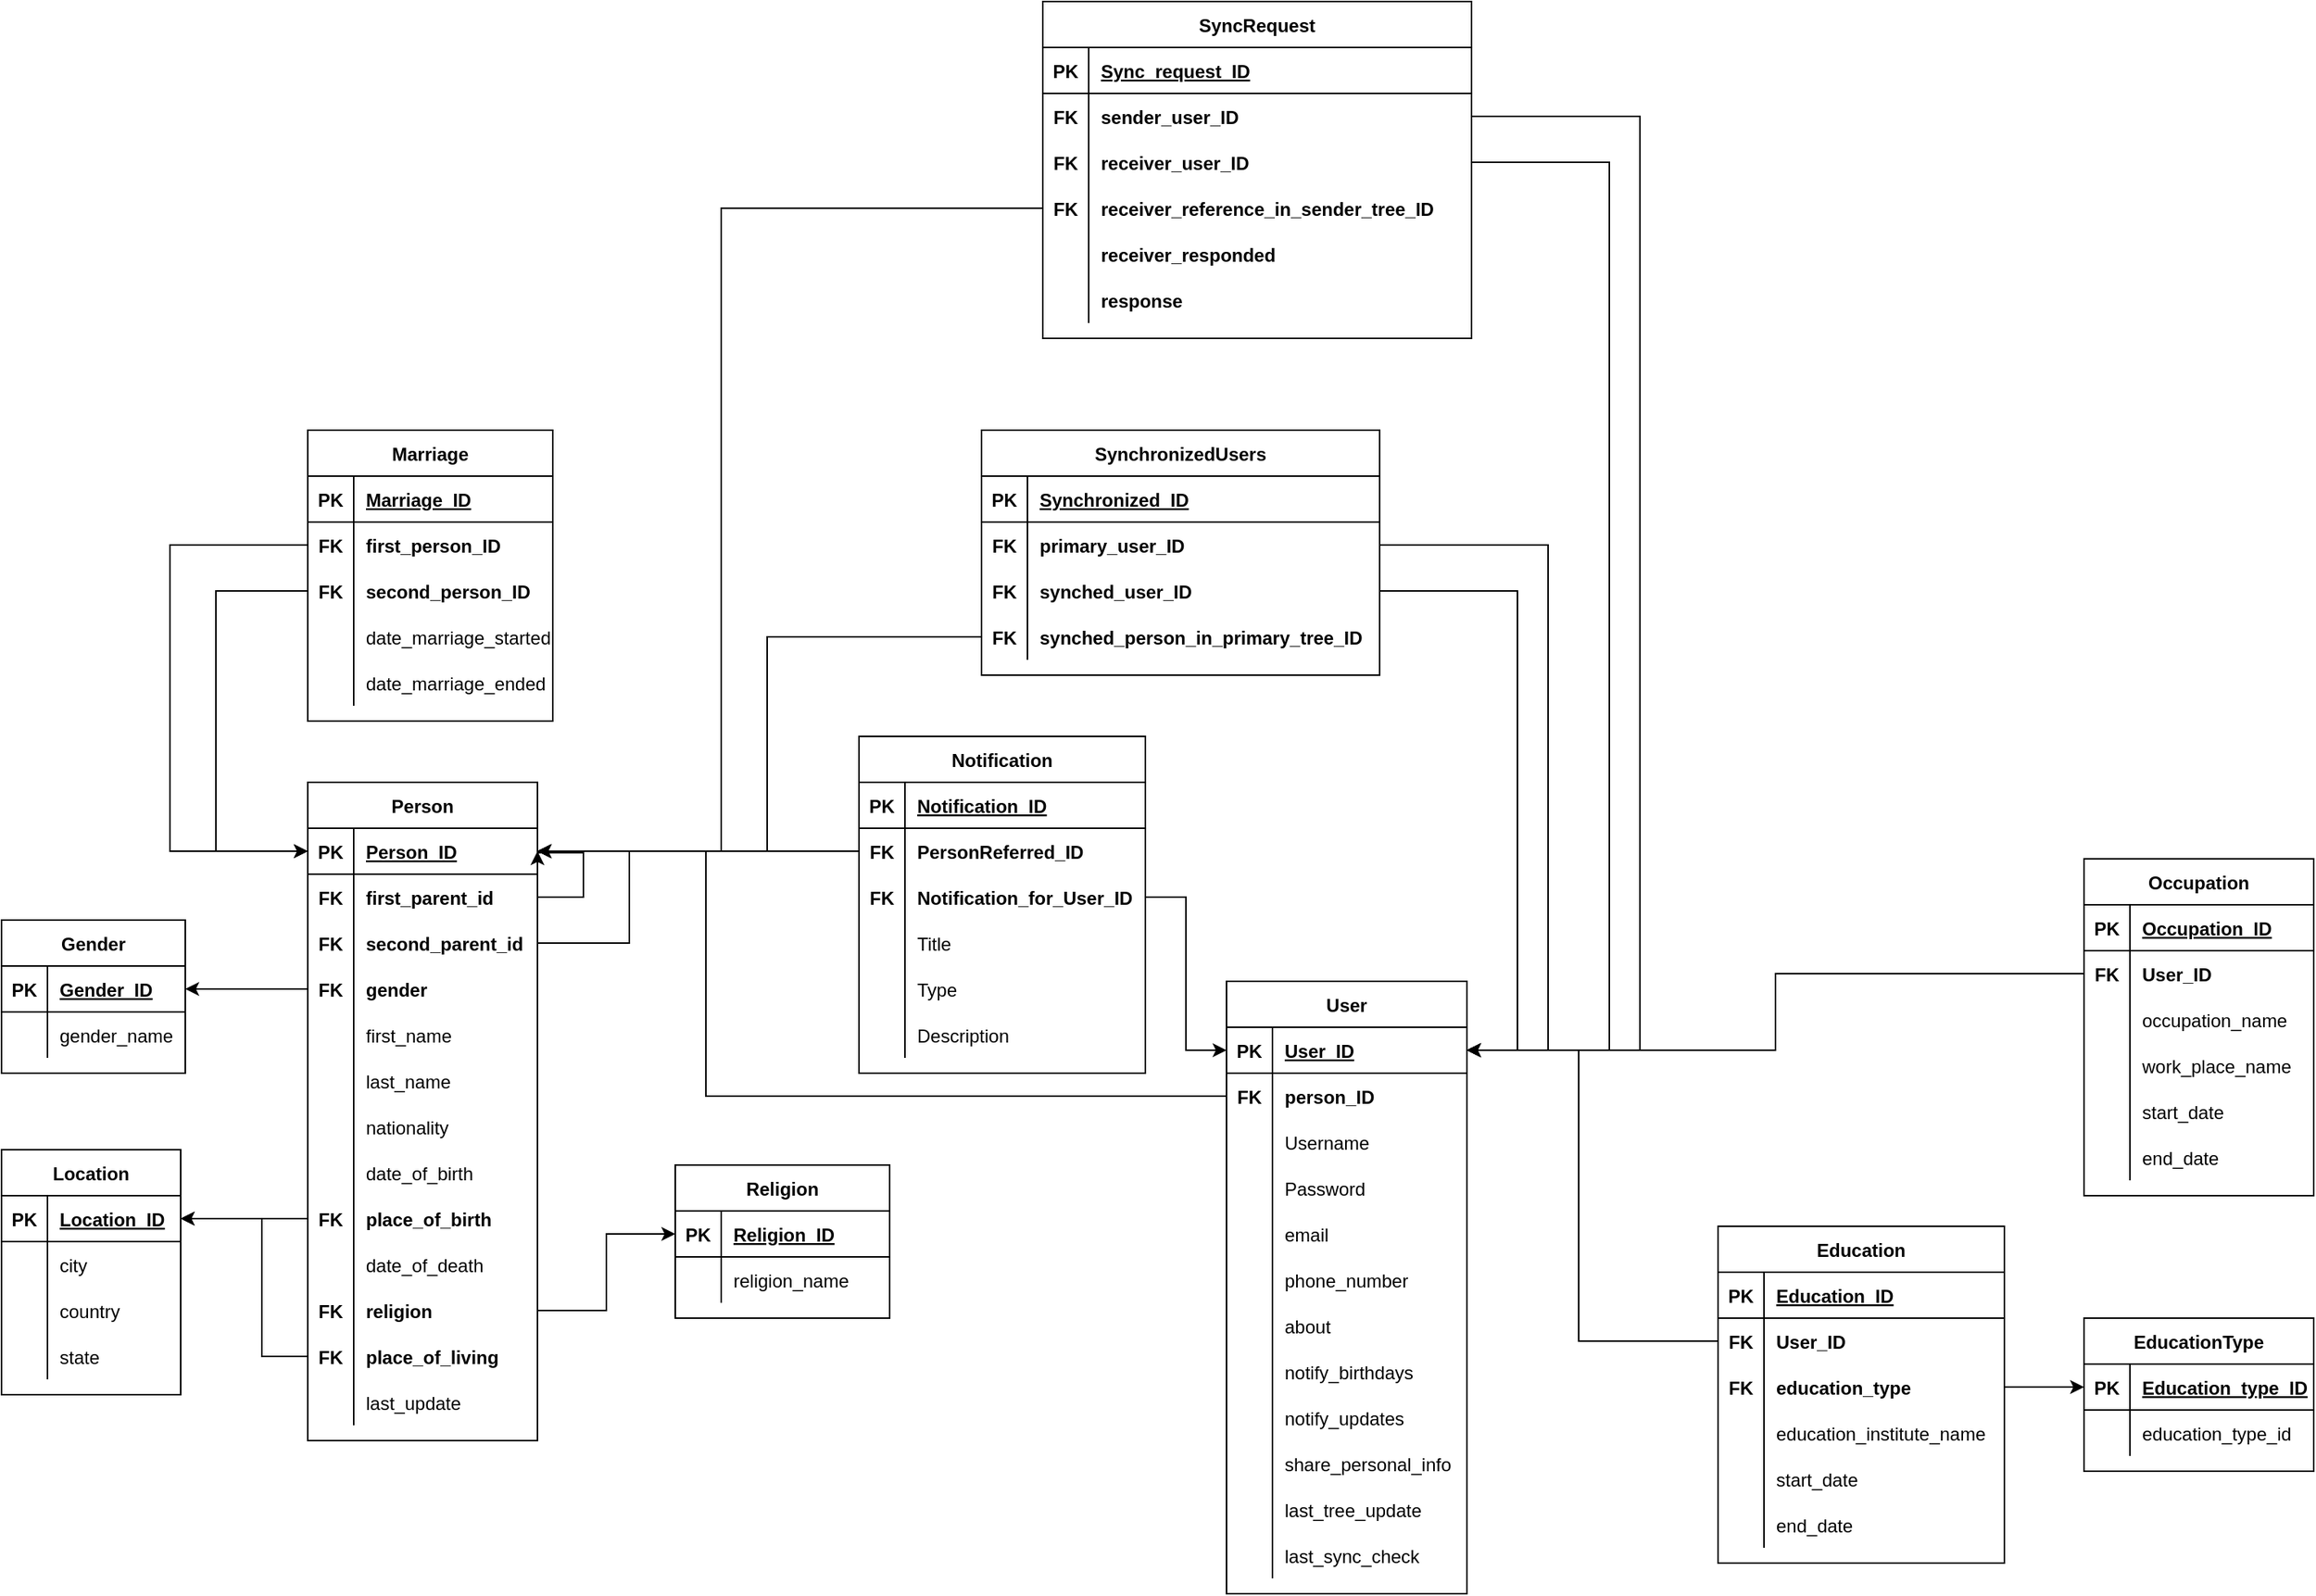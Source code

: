 <mxfile version="15.4.0" type="device"><diagram id="Pc9cE7sEAGiaol2-gb4M" name="Page-1"><mxGraphModel dx="1278" dy="948" grid="1" gridSize="10" guides="1" tooltips="1" connect="1" arrows="1" fold="1" page="1" pageScale="1" pageWidth="827" pageHeight="1169" math="0" shadow="0"><root><mxCell id="0"/><mxCell id="1" parent="0"/><mxCell id="31TON-DF2IL3niw4yVgP-1" value="Person" style="shape=table;startSize=30;container=1;collapsible=1;childLayout=tableLayout;fixedRows=1;rowLines=0;fontStyle=1;align=center;resizeLast=1;" parent="1" vertex="1"><mxGeometry x="320" y="630" width="150" height="430" as="geometry"/></mxCell><mxCell id="31TON-DF2IL3niw4yVgP-2" value="" style="shape=partialRectangle;collapsible=0;dropTarget=0;pointerEvents=0;fillColor=none;top=0;left=0;bottom=1;right=0;points=[[0,0.5],[1,0.5]];portConstraint=eastwest;" parent="31TON-DF2IL3niw4yVgP-1" vertex="1"><mxGeometry y="30" width="150" height="30" as="geometry"/></mxCell><mxCell id="31TON-DF2IL3niw4yVgP-3" value="PK" style="shape=partialRectangle;connectable=0;fillColor=none;top=0;left=0;bottom=0;right=0;fontStyle=1;overflow=hidden;" parent="31TON-DF2IL3niw4yVgP-2" vertex="1"><mxGeometry width="30" height="30" as="geometry"><mxRectangle width="30" height="30" as="alternateBounds"/></mxGeometry></mxCell><mxCell id="31TON-DF2IL3niw4yVgP-4" value="Person_ID" style="shape=partialRectangle;connectable=0;fillColor=none;top=0;left=0;bottom=0;right=0;align=left;spacingLeft=6;fontStyle=5;overflow=hidden;" parent="31TON-DF2IL3niw4yVgP-2" vertex="1"><mxGeometry x="30" width="120" height="30" as="geometry"><mxRectangle width="120" height="30" as="alternateBounds"/></mxGeometry></mxCell><mxCell id="31TON-DF2IL3niw4yVgP-5" value="" style="shape=partialRectangle;collapsible=0;dropTarget=0;pointerEvents=0;fillColor=none;top=0;left=0;bottom=0;right=0;points=[[0,0.5],[1,0.5]];portConstraint=eastwest;fontStyle=1" parent="31TON-DF2IL3niw4yVgP-1" vertex="1"><mxGeometry y="60" width="150" height="30" as="geometry"/></mxCell><mxCell id="31TON-DF2IL3niw4yVgP-6" value="FK" style="shape=partialRectangle;connectable=0;fillColor=none;top=0;left=0;bottom=0;right=0;editable=1;overflow=hidden;fontStyle=1" parent="31TON-DF2IL3niw4yVgP-5" vertex="1"><mxGeometry width="30" height="30" as="geometry"><mxRectangle width="30" height="30" as="alternateBounds"/></mxGeometry></mxCell><mxCell id="31TON-DF2IL3niw4yVgP-7" value="first_parent_id" style="shape=partialRectangle;connectable=0;fillColor=none;top=0;left=0;bottom=0;right=0;align=left;spacingLeft=6;overflow=hidden;fontStyle=1" parent="31TON-DF2IL3niw4yVgP-5" vertex="1"><mxGeometry x="30" width="120" height="30" as="geometry"><mxRectangle width="120" height="30" as="alternateBounds"/></mxGeometry></mxCell><mxCell id="S3JsaBfZn58EAKMBz9QR-5" style="edgeStyle=orthogonalEdgeStyle;rounded=0;orthogonalLoop=1;jettySize=auto;html=1;exitX=1;exitY=0.5;exitDx=0;exitDy=0;entryX=1;entryY=0.5;entryDx=0;entryDy=0;" edge="1" parent="31TON-DF2IL3niw4yVgP-1" source="S3JsaBfZn58EAKMBz9QR-1" target="31TON-DF2IL3niw4yVgP-2"><mxGeometry relative="1" as="geometry"><Array as="points"><mxPoint x="210" y="105"/><mxPoint x="210" y="45"/></Array></mxGeometry></mxCell><mxCell id="S3JsaBfZn58EAKMBz9QR-1" value="" style="shape=partialRectangle;collapsible=0;dropTarget=0;pointerEvents=0;fillColor=none;top=0;left=0;bottom=0;right=0;points=[[0,0.5],[1,0.5]];portConstraint=eastwest;fontStyle=1" vertex="1" parent="31TON-DF2IL3niw4yVgP-1"><mxGeometry y="90" width="150" height="30" as="geometry"/></mxCell><mxCell id="S3JsaBfZn58EAKMBz9QR-2" value="FK" style="shape=partialRectangle;connectable=0;fillColor=none;top=0;left=0;bottom=0;right=0;editable=1;overflow=hidden;fontStyle=1" vertex="1" parent="S3JsaBfZn58EAKMBz9QR-1"><mxGeometry width="30" height="30" as="geometry"><mxRectangle width="30" height="30" as="alternateBounds"/></mxGeometry></mxCell><mxCell id="S3JsaBfZn58EAKMBz9QR-3" value="second_parent_id" style="shape=partialRectangle;connectable=0;fillColor=none;top=0;left=0;bottom=0;right=0;align=left;spacingLeft=6;overflow=hidden;fontStyle=1" vertex="1" parent="S3JsaBfZn58EAKMBz9QR-1"><mxGeometry x="30" width="120" height="30" as="geometry"><mxRectangle width="120" height="30" as="alternateBounds"/></mxGeometry></mxCell><mxCell id="31TON-DF2IL3niw4yVgP-74" value="" style="shape=partialRectangle;collapsible=0;dropTarget=0;pointerEvents=0;fillColor=none;top=0;left=0;bottom=0;right=0;points=[[0,0.5],[1,0.5]];portConstraint=eastwest;" parent="31TON-DF2IL3niw4yVgP-1" vertex="1"><mxGeometry y="120" width="150" height="30" as="geometry"/></mxCell><mxCell id="31TON-DF2IL3niw4yVgP-75" value="FK" style="shape=partialRectangle;connectable=0;fillColor=none;top=0;left=0;bottom=0;right=0;editable=1;overflow=hidden;fontStyle=1" parent="31TON-DF2IL3niw4yVgP-74" vertex="1"><mxGeometry width="30" height="30" as="geometry"><mxRectangle width="30" height="30" as="alternateBounds"/></mxGeometry></mxCell><mxCell id="31TON-DF2IL3niw4yVgP-76" value="gender" style="shape=partialRectangle;connectable=0;fillColor=none;top=0;left=0;bottom=0;right=0;align=left;spacingLeft=6;overflow=hidden;fontStyle=1" parent="31TON-DF2IL3niw4yVgP-74" vertex="1"><mxGeometry x="30" width="120" height="30" as="geometry"><mxRectangle width="120" height="30" as="alternateBounds"/></mxGeometry></mxCell><mxCell id="31TON-DF2IL3niw4yVgP-43" value="" style="shape=partialRectangle;collapsible=0;dropTarget=0;pointerEvents=0;fillColor=none;top=0;left=0;bottom=0;right=0;points=[[0,0.5],[1,0.5]];portConstraint=eastwest;" parent="31TON-DF2IL3niw4yVgP-1" vertex="1"><mxGeometry y="150" width="150" height="30" as="geometry"/></mxCell><mxCell id="31TON-DF2IL3niw4yVgP-44" value="" style="shape=partialRectangle;connectable=0;fillColor=none;top=0;left=0;bottom=0;right=0;editable=1;overflow=hidden;" parent="31TON-DF2IL3niw4yVgP-43" vertex="1"><mxGeometry width="30" height="30" as="geometry"><mxRectangle width="30" height="30" as="alternateBounds"/></mxGeometry></mxCell><mxCell id="31TON-DF2IL3niw4yVgP-45" value="first_name" style="shape=partialRectangle;connectable=0;fillColor=none;top=0;left=0;bottom=0;right=0;align=left;spacingLeft=6;overflow=hidden;" parent="31TON-DF2IL3niw4yVgP-43" vertex="1"><mxGeometry x="30" width="120" height="30" as="geometry"><mxRectangle width="120" height="30" as="alternateBounds"/></mxGeometry></mxCell><mxCell id="31TON-DF2IL3niw4yVgP-8" value="" style="shape=partialRectangle;collapsible=0;dropTarget=0;pointerEvents=0;fillColor=none;top=0;left=0;bottom=0;right=0;points=[[0,0.5],[1,0.5]];portConstraint=eastwest;" parent="31TON-DF2IL3niw4yVgP-1" vertex="1"><mxGeometry y="180" width="150" height="30" as="geometry"/></mxCell><mxCell id="31TON-DF2IL3niw4yVgP-9" value="" style="shape=partialRectangle;connectable=0;fillColor=none;top=0;left=0;bottom=0;right=0;editable=1;overflow=hidden;" parent="31TON-DF2IL3niw4yVgP-8" vertex="1"><mxGeometry width="30" height="30" as="geometry"><mxRectangle width="30" height="30" as="alternateBounds"/></mxGeometry></mxCell><mxCell id="31TON-DF2IL3niw4yVgP-10" value="last_name" style="shape=partialRectangle;connectable=0;fillColor=none;top=0;left=0;bottom=0;right=0;align=left;spacingLeft=6;overflow=hidden;" parent="31TON-DF2IL3niw4yVgP-8" vertex="1"><mxGeometry x="30" width="120" height="30" as="geometry"><mxRectangle width="120" height="30" as="alternateBounds"/></mxGeometry></mxCell><mxCell id="31TON-DF2IL3niw4yVgP-230" value="" style="shape=partialRectangle;collapsible=0;dropTarget=0;pointerEvents=0;fillColor=none;top=0;left=0;bottom=0;right=0;points=[[0,0.5],[1,0.5]];portConstraint=eastwest;" parent="31TON-DF2IL3niw4yVgP-1" vertex="1"><mxGeometry y="210" width="150" height="30" as="geometry"/></mxCell><mxCell id="31TON-DF2IL3niw4yVgP-231" value="" style="shape=partialRectangle;connectable=0;fillColor=none;top=0;left=0;bottom=0;right=0;editable=1;overflow=hidden;" parent="31TON-DF2IL3niw4yVgP-230" vertex="1"><mxGeometry width="30" height="30" as="geometry"><mxRectangle width="30" height="30" as="alternateBounds"/></mxGeometry></mxCell><mxCell id="31TON-DF2IL3niw4yVgP-232" value="nationality" style="shape=partialRectangle;connectable=0;fillColor=none;top=0;left=0;bottom=0;right=0;align=left;spacingLeft=6;overflow=hidden;" parent="31TON-DF2IL3niw4yVgP-230" vertex="1"><mxGeometry x="30" width="120" height="30" as="geometry"><mxRectangle width="120" height="30" as="alternateBounds"/></mxGeometry></mxCell><mxCell id="31TON-DF2IL3niw4yVgP-11" value="" style="shape=partialRectangle;collapsible=0;dropTarget=0;pointerEvents=0;fillColor=none;top=0;left=0;bottom=0;right=0;points=[[0,0.5],[1,0.5]];portConstraint=eastwest;" parent="31TON-DF2IL3niw4yVgP-1" vertex="1"><mxGeometry y="240" width="150" height="30" as="geometry"/></mxCell><mxCell id="31TON-DF2IL3niw4yVgP-12" value="" style="shape=partialRectangle;connectable=0;fillColor=none;top=0;left=0;bottom=0;right=0;editable=1;overflow=hidden;" parent="31TON-DF2IL3niw4yVgP-11" vertex="1"><mxGeometry width="30" height="30" as="geometry"><mxRectangle width="30" height="30" as="alternateBounds"/></mxGeometry></mxCell><mxCell id="31TON-DF2IL3niw4yVgP-13" value="date_of_birth" style="shape=partialRectangle;connectable=0;fillColor=none;top=0;left=0;bottom=0;right=0;align=left;spacingLeft=6;overflow=hidden;" parent="31TON-DF2IL3niw4yVgP-11" vertex="1"><mxGeometry x="30" width="120" height="30" as="geometry"><mxRectangle width="120" height="30" as="alternateBounds"/></mxGeometry></mxCell><mxCell id="31TON-DF2IL3niw4yVgP-31" value="" style="shape=partialRectangle;collapsible=0;dropTarget=0;pointerEvents=0;fillColor=none;top=0;left=0;bottom=0;right=0;points=[[0,0.5],[1,0.5]];portConstraint=eastwest;" parent="31TON-DF2IL3niw4yVgP-1" vertex="1"><mxGeometry y="270" width="150" height="30" as="geometry"/></mxCell><mxCell id="31TON-DF2IL3niw4yVgP-32" value="FK" style="shape=partialRectangle;connectable=0;fillColor=none;top=0;left=0;bottom=0;right=0;editable=1;overflow=hidden;fontStyle=1" parent="31TON-DF2IL3niw4yVgP-31" vertex="1"><mxGeometry width="30" height="30" as="geometry"><mxRectangle width="30" height="30" as="alternateBounds"/></mxGeometry></mxCell><mxCell id="31TON-DF2IL3niw4yVgP-33" value="place_of_birth" style="shape=partialRectangle;connectable=0;fillColor=none;top=0;left=0;bottom=0;right=0;align=left;spacingLeft=6;overflow=hidden;fontStyle=1" parent="31TON-DF2IL3niw4yVgP-31" vertex="1"><mxGeometry x="30" width="120" height="30" as="geometry"><mxRectangle width="120" height="30" as="alternateBounds"/></mxGeometry></mxCell><mxCell id="31TON-DF2IL3niw4yVgP-34" value="" style="shape=partialRectangle;collapsible=0;dropTarget=0;pointerEvents=0;fillColor=none;top=0;left=0;bottom=0;right=0;points=[[0,0.5],[1,0.5]];portConstraint=eastwest;" parent="31TON-DF2IL3niw4yVgP-1" vertex="1"><mxGeometry y="300" width="150" height="30" as="geometry"/></mxCell><mxCell id="31TON-DF2IL3niw4yVgP-35" value="" style="shape=partialRectangle;connectable=0;fillColor=none;top=0;left=0;bottom=0;right=0;editable=1;overflow=hidden;" parent="31TON-DF2IL3niw4yVgP-34" vertex="1"><mxGeometry width="30" height="30" as="geometry"><mxRectangle width="30" height="30" as="alternateBounds"/></mxGeometry></mxCell><mxCell id="31TON-DF2IL3niw4yVgP-36" value="date_of_death" style="shape=partialRectangle;connectable=0;fillColor=none;top=0;left=0;bottom=0;right=0;align=left;spacingLeft=6;overflow=hidden;" parent="31TON-DF2IL3niw4yVgP-34" vertex="1"><mxGeometry x="30" width="120" height="30" as="geometry"><mxRectangle width="120" height="30" as="alternateBounds"/></mxGeometry></mxCell><mxCell id="31TON-DF2IL3niw4yVgP-176" value="" style="shape=partialRectangle;collapsible=0;dropTarget=0;pointerEvents=0;fillColor=none;top=0;left=0;bottom=0;right=0;points=[[0,0.5],[1,0.5]];portConstraint=eastwest;" parent="31TON-DF2IL3niw4yVgP-1" vertex="1"><mxGeometry y="330" width="150" height="30" as="geometry"/></mxCell><mxCell id="31TON-DF2IL3niw4yVgP-177" value="FK" style="shape=partialRectangle;connectable=0;fillColor=none;top=0;left=0;bottom=0;right=0;editable=1;overflow=hidden;fontStyle=1" parent="31TON-DF2IL3niw4yVgP-176" vertex="1"><mxGeometry width="30" height="30" as="geometry"><mxRectangle width="30" height="30" as="alternateBounds"/></mxGeometry></mxCell><mxCell id="31TON-DF2IL3niw4yVgP-178" value="religion" style="shape=partialRectangle;connectable=0;fillColor=none;top=0;left=0;bottom=0;right=0;align=left;spacingLeft=6;overflow=hidden;fontStyle=1" parent="31TON-DF2IL3niw4yVgP-176" vertex="1"><mxGeometry x="30" width="120" height="30" as="geometry"><mxRectangle width="120" height="30" as="alternateBounds"/></mxGeometry></mxCell><mxCell id="31TON-DF2IL3niw4yVgP-243" value="" style="shape=partialRectangle;collapsible=0;dropTarget=0;pointerEvents=0;fillColor=none;top=0;left=0;bottom=0;right=0;points=[[0,0.5],[1,0.5]];portConstraint=eastwest;" parent="31TON-DF2IL3niw4yVgP-1" vertex="1"><mxGeometry y="360" width="150" height="30" as="geometry"/></mxCell><mxCell id="31TON-DF2IL3niw4yVgP-244" value="FK" style="shape=partialRectangle;connectable=0;fillColor=none;top=0;left=0;bottom=0;right=0;editable=1;overflow=hidden;fontStyle=1" parent="31TON-DF2IL3niw4yVgP-243" vertex="1"><mxGeometry width="30" height="30" as="geometry"><mxRectangle width="30" height="30" as="alternateBounds"/></mxGeometry></mxCell><mxCell id="31TON-DF2IL3niw4yVgP-245" value="place_of_living" style="shape=partialRectangle;connectable=0;fillColor=none;top=0;left=0;bottom=0;right=0;align=left;spacingLeft=6;overflow=hidden;fontStyle=1" parent="31TON-DF2IL3niw4yVgP-243" vertex="1"><mxGeometry x="30" width="120" height="30" as="geometry"><mxRectangle width="120" height="30" as="alternateBounds"/></mxGeometry></mxCell><mxCell id="cWGuFHNb6JGiyHFwsmmX-46" value="" style="shape=partialRectangle;collapsible=0;dropTarget=0;pointerEvents=0;fillColor=none;top=0;left=0;bottom=0;right=0;points=[[0,0.5],[1,0.5]];portConstraint=eastwest;" parent="31TON-DF2IL3niw4yVgP-1" vertex="1"><mxGeometry y="390" width="150" height="30" as="geometry"/></mxCell><mxCell id="cWGuFHNb6JGiyHFwsmmX-47" value="" style="shape=partialRectangle;connectable=0;fillColor=none;top=0;left=0;bottom=0;right=0;editable=1;overflow=hidden;" parent="cWGuFHNb6JGiyHFwsmmX-46" vertex="1"><mxGeometry width="30" height="30" as="geometry"><mxRectangle width="30" height="30" as="alternateBounds"/></mxGeometry></mxCell><mxCell id="cWGuFHNb6JGiyHFwsmmX-48" value="last_update" style="shape=partialRectangle;connectable=0;fillColor=none;top=0;left=0;bottom=0;right=0;align=left;spacingLeft=6;overflow=hidden;" parent="cWGuFHNb6JGiyHFwsmmX-46" vertex="1"><mxGeometry x="30" width="120" height="30" as="geometry"><mxRectangle width="120" height="30" as="alternateBounds"/></mxGeometry></mxCell><mxCell id="S3JsaBfZn58EAKMBz9QR-4" style="edgeStyle=orthogonalEdgeStyle;rounded=0;orthogonalLoop=1;jettySize=auto;html=1;exitX=1;exitY=0.5;exitDx=0;exitDy=0;entryX=1;entryY=0.5;entryDx=0;entryDy=0;" edge="1" parent="31TON-DF2IL3niw4yVgP-1" source="31TON-DF2IL3niw4yVgP-5" target="31TON-DF2IL3niw4yVgP-2"><mxGeometry relative="1" as="geometry"><mxPoint x="180" y="60" as="targetPoint"/><Array as="points"><mxPoint x="180" y="75"/><mxPoint x="180" y="46"/><mxPoint x="150" y="46"/></Array></mxGeometry></mxCell><mxCell id="31TON-DF2IL3niw4yVgP-77" style="edgeStyle=orthogonalEdgeStyle;rounded=0;orthogonalLoop=1;jettySize=auto;html=1;exitX=0;exitY=0.5;exitDx=0;exitDy=0;entryX=0;entryY=0.5;entryDx=0;entryDy=0;" parent="1" source="31TON-DF2IL3niw4yVgP-71" target="31TON-DF2IL3niw4yVgP-2" edge="1"><mxGeometry relative="1" as="geometry"><Array as="points"><mxPoint x="260" y="505"/><mxPoint x="260" y="675"/></Array></mxGeometry></mxCell><mxCell id="31TON-DF2IL3niw4yVgP-78" style="edgeStyle=orthogonalEdgeStyle;rounded=0;orthogonalLoop=1;jettySize=auto;html=1;exitX=0;exitY=0.5;exitDx=0;exitDy=0;entryX=0;entryY=0.5;entryDx=0;entryDy=0;" parent="1" source="31TON-DF2IL3niw4yVgP-50" target="31TON-DF2IL3niw4yVgP-2" edge="1"><mxGeometry relative="1" as="geometry"><Array as="points"><mxPoint x="230" y="475"/><mxPoint x="230" y="675"/></Array></mxGeometry></mxCell><mxCell id="31TON-DF2IL3niw4yVgP-80" value="Marriage" style="shape=table;startSize=30;container=1;collapsible=1;childLayout=tableLayout;fixedRows=1;rowLines=0;fontStyle=1;align=center;resizeLast=1;" parent="1" vertex="1"><mxGeometry x="320" y="400" width="160" height="190" as="geometry"/></mxCell><mxCell id="31TON-DF2IL3niw4yVgP-81" value="" style="shape=partialRectangle;collapsible=0;dropTarget=0;pointerEvents=0;fillColor=none;top=0;left=0;bottom=1;right=0;points=[[0,0.5],[1,0.5]];portConstraint=eastwest;" parent="31TON-DF2IL3niw4yVgP-80" vertex="1"><mxGeometry y="30" width="160" height="30" as="geometry"/></mxCell><mxCell id="31TON-DF2IL3niw4yVgP-82" value="PK" style="shape=partialRectangle;connectable=0;fillColor=none;top=0;left=0;bottom=0;right=0;fontStyle=1;overflow=hidden;" parent="31TON-DF2IL3niw4yVgP-81" vertex="1"><mxGeometry width="30" height="30" as="geometry"><mxRectangle width="30" height="30" as="alternateBounds"/></mxGeometry></mxCell><mxCell id="31TON-DF2IL3niw4yVgP-83" value="Marriage_ID" style="shape=partialRectangle;connectable=0;fillColor=none;top=0;left=0;bottom=0;right=0;align=left;spacingLeft=6;fontStyle=5;overflow=hidden;" parent="31TON-DF2IL3niw4yVgP-81" vertex="1"><mxGeometry x="30" width="130" height="30" as="geometry"><mxRectangle width="130" height="30" as="alternateBounds"/></mxGeometry></mxCell><mxCell id="31TON-DF2IL3niw4yVgP-50" value="" style="shape=partialRectangle;collapsible=0;dropTarget=0;pointerEvents=0;fillColor=none;top=0;left=0;bottom=0;right=0;points=[[0,0.5],[1,0.5]];portConstraint=eastwest;fontStyle=1" parent="31TON-DF2IL3niw4yVgP-80" vertex="1"><mxGeometry y="60" width="160" height="30" as="geometry"/></mxCell><mxCell id="31TON-DF2IL3niw4yVgP-51" value="FK" style="shape=partialRectangle;connectable=0;fillColor=none;top=0;left=0;bottom=0;right=0;editable=1;overflow=hidden;fontStyle=1" parent="31TON-DF2IL3niw4yVgP-50" vertex="1"><mxGeometry width="30" height="30" as="geometry"><mxRectangle width="30" height="30" as="alternateBounds"/></mxGeometry></mxCell><mxCell id="31TON-DF2IL3niw4yVgP-52" value="first_person_ID" style="shape=partialRectangle;connectable=0;fillColor=none;top=0;left=0;bottom=0;right=0;align=left;spacingLeft=6;overflow=hidden;fontStyle=1" parent="31TON-DF2IL3niw4yVgP-50" vertex="1"><mxGeometry x="30" width="130" height="30" as="geometry"><mxRectangle width="130" height="30" as="alternateBounds"/></mxGeometry></mxCell><mxCell id="31TON-DF2IL3niw4yVgP-71" value="" style="shape=partialRectangle;collapsible=0;dropTarget=0;pointerEvents=0;fillColor=none;top=0;left=0;bottom=0;right=0;points=[[0,0.5],[1,0.5]];portConstraint=eastwest;fontStyle=1" parent="31TON-DF2IL3niw4yVgP-80" vertex="1"><mxGeometry y="90" width="160" height="30" as="geometry"/></mxCell><mxCell id="31TON-DF2IL3niw4yVgP-72" value="FK" style="shape=partialRectangle;connectable=0;fillColor=none;top=0;left=0;bottom=0;right=0;editable=1;overflow=hidden;fontStyle=1" parent="31TON-DF2IL3niw4yVgP-71" vertex="1"><mxGeometry width="30" height="30" as="geometry"><mxRectangle width="30" height="30" as="alternateBounds"/></mxGeometry></mxCell><mxCell id="31TON-DF2IL3niw4yVgP-73" value="second_person_ID" style="shape=partialRectangle;connectable=0;fillColor=none;top=0;left=0;bottom=0;right=0;align=left;spacingLeft=6;overflow=hidden;fontStyle=1" parent="31TON-DF2IL3niw4yVgP-71" vertex="1"><mxGeometry x="30" width="130" height="30" as="geometry"><mxRectangle width="130" height="30" as="alternateBounds"/></mxGeometry></mxCell><mxCell id="31TON-DF2IL3niw4yVgP-90" value="" style="shape=partialRectangle;collapsible=0;dropTarget=0;pointerEvents=0;fillColor=none;top=0;left=0;bottom=0;right=0;points=[[0,0.5],[1,0.5]];portConstraint=eastwest;" parent="31TON-DF2IL3niw4yVgP-80" vertex="1"><mxGeometry y="120" width="160" height="30" as="geometry"/></mxCell><mxCell id="31TON-DF2IL3niw4yVgP-91" value="" style="shape=partialRectangle;connectable=0;fillColor=none;top=0;left=0;bottom=0;right=0;editable=1;overflow=hidden;" parent="31TON-DF2IL3niw4yVgP-90" vertex="1"><mxGeometry width="30" height="30" as="geometry"><mxRectangle width="30" height="30" as="alternateBounds"/></mxGeometry></mxCell><mxCell id="31TON-DF2IL3niw4yVgP-92" value="date_marriage_started" style="shape=partialRectangle;connectable=0;fillColor=none;top=0;left=0;bottom=0;right=0;align=left;spacingLeft=6;overflow=hidden;" parent="31TON-DF2IL3niw4yVgP-90" vertex="1"><mxGeometry x="30" width="130" height="30" as="geometry"><mxRectangle width="130" height="30" as="alternateBounds"/></mxGeometry></mxCell><mxCell id="31TON-DF2IL3niw4yVgP-93" value="" style="shape=partialRectangle;collapsible=0;dropTarget=0;pointerEvents=0;fillColor=none;top=0;left=0;bottom=0;right=0;points=[[0,0.5],[1,0.5]];portConstraint=eastwest;" parent="31TON-DF2IL3niw4yVgP-80" vertex="1"><mxGeometry y="150" width="160" height="30" as="geometry"/></mxCell><mxCell id="31TON-DF2IL3niw4yVgP-94" value="" style="shape=partialRectangle;connectable=0;fillColor=none;top=0;left=0;bottom=0;right=0;editable=1;overflow=hidden;" parent="31TON-DF2IL3niw4yVgP-93" vertex="1"><mxGeometry width="30" height="30" as="geometry"><mxRectangle width="30" height="30" as="alternateBounds"/></mxGeometry></mxCell><mxCell id="31TON-DF2IL3niw4yVgP-95" value="date_marriage_ended" style="shape=partialRectangle;connectable=0;fillColor=none;top=0;left=0;bottom=0;right=0;align=left;spacingLeft=6;overflow=hidden;" parent="31TON-DF2IL3niw4yVgP-93" vertex="1"><mxGeometry x="30" width="130" height="30" as="geometry"><mxRectangle width="130" height="30" as="alternateBounds"/></mxGeometry></mxCell><mxCell id="31TON-DF2IL3niw4yVgP-129" value="SynchronizedUsers" style="shape=table;startSize=30;container=1;collapsible=1;childLayout=tableLayout;fixedRows=1;rowLines=0;fontStyle=1;align=center;resizeLast=1;" parent="1" vertex="1"><mxGeometry x="760" y="400" width="260" height="160" as="geometry"/></mxCell><mxCell id="31TON-DF2IL3niw4yVgP-130" value="" style="shape=partialRectangle;collapsible=0;dropTarget=0;pointerEvents=0;fillColor=none;top=0;left=0;bottom=1;right=0;points=[[0,0.5],[1,0.5]];portConstraint=eastwest;" parent="31TON-DF2IL3niw4yVgP-129" vertex="1"><mxGeometry y="30" width="260" height="30" as="geometry"/></mxCell><mxCell id="31TON-DF2IL3niw4yVgP-131" value="PK" style="shape=partialRectangle;connectable=0;fillColor=none;top=0;left=0;bottom=0;right=0;fontStyle=1;overflow=hidden;" parent="31TON-DF2IL3niw4yVgP-130" vertex="1"><mxGeometry width="30" height="30" as="geometry"><mxRectangle width="30" height="30" as="alternateBounds"/></mxGeometry></mxCell><mxCell id="31TON-DF2IL3niw4yVgP-132" value="Synchronized_ID" style="shape=partialRectangle;connectable=0;fillColor=none;top=0;left=0;bottom=0;right=0;align=left;spacingLeft=6;fontStyle=5;overflow=hidden;" parent="31TON-DF2IL3niw4yVgP-130" vertex="1"><mxGeometry x="30" width="230" height="30" as="geometry"><mxRectangle width="230" height="30" as="alternateBounds"/></mxGeometry></mxCell><mxCell id="31TON-DF2IL3niw4yVgP-133" value="" style="shape=partialRectangle;collapsible=0;dropTarget=0;pointerEvents=0;fillColor=none;top=0;left=0;bottom=0;right=0;points=[[0,0.5],[1,0.5]];portConstraint=eastwest;fontStyle=1" parent="31TON-DF2IL3niw4yVgP-129" vertex="1"><mxGeometry y="60" width="260" height="30" as="geometry"/></mxCell><mxCell id="31TON-DF2IL3niw4yVgP-134" value="FK" style="shape=partialRectangle;connectable=0;fillColor=none;top=0;left=0;bottom=0;right=0;editable=1;overflow=hidden;fontStyle=1" parent="31TON-DF2IL3niw4yVgP-133" vertex="1"><mxGeometry width="30" height="30" as="geometry"><mxRectangle width="30" height="30" as="alternateBounds"/></mxGeometry></mxCell><mxCell id="31TON-DF2IL3niw4yVgP-135" value="primary_user_ID" style="shape=partialRectangle;connectable=0;fillColor=none;top=0;left=0;bottom=0;right=0;align=left;spacingLeft=6;overflow=hidden;fontStyle=1" parent="31TON-DF2IL3niw4yVgP-133" vertex="1"><mxGeometry x="30" width="230" height="30" as="geometry"><mxRectangle width="230" height="30" as="alternateBounds"/></mxGeometry></mxCell><mxCell id="31TON-DF2IL3niw4yVgP-157" value="" style="shape=partialRectangle;collapsible=0;dropTarget=0;pointerEvents=0;fillColor=none;top=0;left=0;bottom=0;right=0;points=[[0,0.5],[1,0.5]];portConstraint=eastwest;fontStyle=1" parent="31TON-DF2IL3niw4yVgP-129" vertex="1"><mxGeometry y="90" width="260" height="30" as="geometry"/></mxCell><mxCell id="31TON-DF2IL3niw4yVgP-158" value="FK" style="shape=partialRectangle;connectable=0;fillColor=none;top=0;left=0;bottom=0;right=0;editable=1;overflow=hidden;fontStyle=1" parent="31TON-DF2IL3niw4yVgP-157" vertex="1"><mxGeometry width="30" height="30" as="geometry"><mxRectangle width="30" height="30" as="alternateBounds"/></mxGeometry></mxCell><mxCell id="31TON-DF2IL3niw4yVgP-159" value="synched_user_ID" style="shape=partialRectangle;connectable=0;fillColor=none;top=0;left=0;bottom=0;right=0;align=left;spacingLeft=6;overflow=hidden;fontStyle=1" parent="31TON-DF2IL3niw4yVgP-157" vertex="1"><mxGeometry x="30" width="230" height="30" as="geometry"><mxRectangle width="230" height="30" as="alternateBounds"/></mxGeometry></mxCell><mxCell id="31TON-DF2IL3niw4yVgP-163" value="" style="shape=partialRectangle;collapsible=0;dropTarget=0;pointerEvents=0;fillColor=none;top=0;left=0;bottom=0;right=0;points=[[0,0.5],[1,0.5]];portConstraint=eastwest;fontStyle=1" parent="31TON-DF2IL3niw4yVgP-129" vertex="1"><mxGeometry y="120" width="260" height="30" as="geometry"/></mxCell><mxCell id="31TON-DF2IL3niw4yVgP-164" value="FK" style="shape=partialRectangle;connectable=0;fillColor=none;top=0;left=0;bottom=0;right=0;editable=1;overflow=hidden;fontStyle=1" parent="31TON-DF2IL3niw4yVgP-163" vertex="1"><mxGeometry width="30" height="30" as="geometry"><mxRectangle width="30" height="30" as="alternateBounds"/></mxGeometry></mxCell><mxCell id="31TON-DF2IL3niw4yVgP-165" value="synched_person_in_primary_tree_ID" style="shape=partialRectangle;connectable=0;fillColor=none;top=0;left=0;bottom=0;right=0;align=left;spacingLeft=6;overflow=hidden;fontStyle=1" parent="31TON-DF2IL3niw4yVgP-163" vertex="1"><mxGeometry x="30" width="230" height="30" as="geometry"><mxRectangle width="230" height="30" as="alternateBounds"/></mxGeometry></mxCell><mxCell id="31TON-DF2IL3niw4yVgP-166" value="User" style="shape=table;startSize=30;container=1;collapsible=1;childLayout=tableLayout;fixedRows=1;rowLines=0;fontStyle=1;align=center;resizeLast=1;" parent="1" vertex="1"><mxGeometry x="920" y="760" width="157" height="400" as="geometry"/></mxCell><mxCell id="31TON-DF2IL3niw4yVgP-167" value="" style="shape=partialRectangle;collapsible=0;dropTarget=0;pointerEvents=0;fillColor=none;top=0;left=0;bottom=1;right=0;points=[[0,0.5],[1,0.5]];portConstraint=eastwest;" parent="31TON-DF2IL3niw4yVgP-166" vertex="1"><mxGeometry y="30" width="157" height="30" as="geometry"/></mxCell><mxCell id="31TON-DF2IL3niw4yVgP-168" value="PK" style="shape=partialRectangle;connectable=0;fillColor=none;top=0;left=0;bottom=0;right=0;fontStyle=1;overflow=hidden;" parent="31TON-DF2IL3niw4yVgP-167" vertex="1"><mxGeometry width="30" height="30" as="geometry"><mxRectangle width="30" height="30" as="alternateBounds"/></mxGeometry></mxCell><mxCell id="31TON-DF2IL3niw4yVgP-169" value="User_ID" style="shape=partialRectangle;connectable=0;fillColor=none;top=0;left=0;bottom=0;right=0;align=left;spacingLeft=6;fontStyle=5;overflow=hidden;" parent="31TON-DF2IL3niw4yVgP-167" vertex="1"><mxGeometry x="30" width="127" height="30" as="geometry"><mxRectangle width="127" height="30" as="alternateBounds"/></mxGeometry></mxCell><mxCell id="31TON-DF2IL3niw4yVgP-170" value="" style="shape=partialRectangle;collapsible=0;dropTarget=0;pointerEvents=0;fillColor=none;top=0;left=0;bottom=0;right=0;points=[[0,0.5],[1,0.5]];portConstraint=eastwest;fontStyle=1" parent="31TON-DF2IL3niw4yVgP-166" vertex="1"><mxGeometry y="60" width="157" height="30" as="geometry"/></mxCell><mxCell id="31TON-DF2IL3niw4yVgP-171" value="FK" style="shape=partialRectangle;connectable=0;fillColor=none;top=0;left=0;bottom=0;right=0;editable=1;overflow=hidden;fontStyle=1" parent="31TON-DF2IL3niw4yVgP-170" vertex="1"><mxGeometry width="30" height="30" as="geometry"><mxRectangle width="30" height="30" as="alternateBounds"/></mxGeometry></mxCell><mxCell id="31TON-DF2IL3niw4yVgP-172" value="person_ID" style="shape=partialRectangle;connectable=0;fillColor=none;top=0;left=0;bottom=0;right=0;align=left;spacingLeft=6;overflow=hidden;fontStyle=1" parent="31TON-DF2IL3niw4yVgP-170" vertex="1"><mxGeometry x="30" width="127" height="30" as="geometry"><mxRectangle width="127" height="30" as="alternateBounds"/></mxGeometry></mxCell><mxCell id="31TON-DF2IL3niw4yVgP-173" value="" style="shape=partialRectangle;collapsible=0;dropTarget=0;pointerEvents=0;fillColor=none;top=0;left=0;bottom=0;right=0;points=[[0,0.5],[1,0.5]];portConstraint=eastwest;" parent="31TON-DF2IL3niw4yVgP-166" vertex="1"><mxGeometry y="90" width="157" height="30" as="geometry"/></mxCell><mxCell id="31TON-DF2IL3niw4yVgP-174" value="" style="shape=partialRectangle;connectable=0;fillColor=none;top=0;left=0;bottom=0;right=0;editable=1;overflow=hidden;" parent="31TON-DF2IL3niw4yVgP-173" vertex="1"><mxGeometry width="30" height="30" as="geometry"><mxRectangle width="30" height="30" as="alternateBounds"/></mxGeometry></mxCell><mxCell id="31TON-DF2IL3niw4yVgP-175" value="Username" style="shape=partialRectangle;connectable=0;fillColor=none;top=0;left=0;bottom=0;right=0;align=left;spacingLeft=6;overflow=hidden;" parent="31TON-DF2IL3niw4yVgP-173" vertex="1"><mxGeometry x="30" width="127" height="30" as="geometry"><mxRectangle width="127" height="30" as="alternateBounds"/></mxGeometry></mxCell><mxCell id="cWGuFHNb6JGiyHFwsmmX-52" value="" style="shape=partialRectangle;collapsible=0;dropTarget=0;pointerEvents=0;fillColor=none;top=0;left=0;bottom=0;right=0;points=[[0,0.5],[1,0.5]];portConstraint=eastwest;" parent="31TON-DF2IL3niw4yVgP-166" vertex="1"><mxGeometry y="120" width="157" height="30" as="geometry"/></mxCell><mxCell id="cWGuFHNb6JGiyHFwsmmX-53" value="" style="shape=partialRectangle;connectable=0;fillColor=none;top=0;left=0;bottom=0;right=0;editable=1;overflow=hidden;" parent="cWGuFHNb6JGiyHFwsmmX-52" vertex="1"><mxGeometry width="30" height="30" as="geometry"><mxRectangle width="30" height="30" as="alternateBounds"/></mxGeometry></mxCell><mxCell id="cWGuFHNb6JGiyHFwsmmX-54" value="Password" style="shape=partialRectangle;connectable=0;fillColor=none;top=0;left=0;bottom=0;right=0;align=left;spacingLeft=6;overflow=hidden;" parent="cWGuFHNb6JGiyHFwsmmX-52" vertex="1"><mxGeometry x="30" width="127" height="30" as="geometry"><mxRectangle width="127" height="30" as="alternateBounds"/></mxGeometry></mxCell><mxCell id="cWGuFHNb6JGiyHFwsmmX-49" value="" style="shape=partialRectangle;collapsible=0;dropTarget=0;pointerEvents=0;fillColor=none;top=0;left=0;bottom=0;right=0;points=[[0,0.5],[1,0.5]];portConstraint=eastwest;" parent="31TON-DF2IL3niw4yVgP-166" vertex="1"><mxGeometry y="150" width="157" height="30" as="geometry"/></mxCell><mxCell id="cWGuFHNb6JGiyHFwsmmX-50" value="" style="shape=partialRectangle;connectable=0;fillColor=none;top=0;left=0;bottom=0;right=0;editable=1;overflow=hidden;" parent="cWGuFHNb6JGiyHFwsmmX-49" vertex="1"><mxGeometry width="30" height="30" as="geometry"><mxRectangle width="30" height="30" as="alternateBounds"/></mxGeometry></mxCell><mxCell id="cWGuFHNb6JGiyHFwsmmX-51" value="email" style="shape=partialRectangle;connectable=0;fillColor=none;top=0;left=0;bottom=0;right=0;align=left;spacingLeft=6;overflow=hidden;" parent="cWGuFHNb6JGiyHFwsmmX-49" vertex="1"><mxGeometry x="30" width="127" height="30" as="geometry"><mxRectangle width="127" height="30" as="alternateBounds"/></mxGeometry></mxCell><mxCell id="31TON-DF2IL3niw4yVgP-246" value="" style="shape=partialRectangle;collapsible=0;dropTarget=0;pointerEvents=0;fillColor=none;top=0;left=0;bottom=0;right=0;points=[[0,0.5],[1,0.5]];portConstraint=eastwest;" parent="31TON-DF2IL3niw4yVgP-166" vertex="1"><mxGeometry y="180" width="157" height="30" as="geometry"/></mxCell><mxCell id="31TON-DF2IL3niw4yVgP-247" value="" style="shape=partialRectangle;connectable=0;fillColor=none;top=0;left=0;bottom=0;right=0;editable=1;overflow=hidden;" parent="31TON-DF2IL3niw4yVgP-246" vertex="1"><mxGeometry width="30" height="30" as="geometry"><mxRectangle width="30" height="30" as="alternateBounds"/></mxGeometry></mxCell><mxCell id="31TON-DF2IL3niw4yVgP-248" value="phone_number" style="shape=partialRectangle;connectable=0;fillColor=none;top=0;left=0;bottom=0;right=0;align=left;spacingLeft=6;overflow=hidden;" parent="31TON-DF2IL3niw4yVgP-246" vertex="1"><mxGeometry x="30" width="127" height="30" as="geometry"><mxRectangle width="127" height="30" as="alternateBounds"/></mxGeometry></mxCell><mxCell id="31TON-DF2IL3niw4yVgP-237" value="" style="shape=partialRectangle;collapsible=0;dropTarget=0;pointerEvents=0;fillColor=none;top=0;left=0;bottom=0;right=0;points=[[0,0.5],[1,0.5]];portConstraint=eastwest;" parent="31TON-DF2IL3niw4yVgP-166" vertex="1"><mxGeometry y="210" width="157" height="30" as="geometry"/></mxCell><mxCell id="31TON-DF2IL3niw4yVgP-238" value="" style="shape=partialRectangle;connectable=0;fillColor=none;top=0;left=0;bottom=0;right=0;editable=1;overflow=hidden;" parent="31TON-DF2IL3niw4yVgP-237" vertex="1"><mxGeometry width="30" height="30" as="geometry"><mxRectangle width="30" height="30" as="alternateBounds"/></mxGeometry></mxCell><mxCell id="31TON-DF2IL3niw4yVgP-239" value="about" style="shape=partialRectangle;connectable=0;fillColor=none;top=0;left=0;bottom=0;right=0;align=left;spacingLeft=6;overflow=hidden;" parent="31TON-DF2IL3niw4yVgP-237" vertex="1"><mxGeometry x="30" width="127" height="30" as="geometry"><mxRectangle width="127" height="30" as="alternateBounds"/></mxGeometry></mxCell><mxCell id="ZXSyr1Ru7cfaB-tYVApV-1" value="" style="shape=partialRectangle;collapsible=0;dropTarget=0;pointerEvents=0;fillColor=none;top=0;left=0;bottom=0;right=0;points=[[0,0.5],[1,0.5]];portConstraint=eastwest;" parent="31TON-DF2IL3niw4yVgP-166" vertex="1"><mxGeometry y="240" width="157" height="30" as="geometry"/></mxCell><mxCell id="ZXSyr1Ru7cfaB-tYVApV-2" value="" style="shape=partialRectangle;connectable=0;fillColor=none;top=0;left=0;bottom=0;right=0;editable=1;overflow=hidden;" parent="ZXSyr1Ru7cfaB-tYVApV-1" vertex="1"><mxGeometry width="30" height="30" as="geometry"><mxRectangle width="30" height="30" as="alternateBounds"/></mxGeometry></mxCell><mxCell id="ZXSyr1Ru7cfaB-tYVApV-3" value="notify_birthdays" style="shape=partialRectangle;connectable=0;fillColor=none;top=0;left=0;bottom=0;right=0;align=left;spacingLeft=6;overflow=hidden;" parent="ZXSyr1Ru7cfaB-tYVApV-1" vertex="1"><mxGeometry x="30" width="127" height="30" as="geometry"><mxRectangle width="127" height="30" as="alternateBounds"/></mxGeometry></mxCell><mxCell id="ZXSyr1Ru7cfaB-tYVApV-4" value="" style="shape=partialRectangle;collapsible=0;dropTarget=0;pointerEvents=0;fillColor=none;top=0;left=0;bottom=0;right=0;points=[[0,0.5],[1,0.5]];portConstraint=eastwest;" parent="31TON-DF2IL3niw4yVgP-166" vertex="1"><mxGeometry y="270" width="157" height="30" as="geometry"/></mxCell><mxCell id="ZXSyr1Ru7cfaB-tYVApV-5" value="" style="shape=partialRectangle;connectable=0;fillColor=none;top=0;left=0;bottom=0;right=0;editable=1;overflow=hidden;" parent="ZXSyr1Ru7cfaB-tYVApV-4" vertex="1"><mxGeometry width="30" height="30" as="geometry"><mxRectangle width="30" height="30" as="alternateBounds"/></mxGeometry></mxCell><mxCell id="ZXSyr1Ru7cfaB-tYVApV-6" value="notify_updates" style="shape=partialRectangle;connectable=0;fillColor=none;top=0;left=0;bottom=0;right=0;align=left;spacingLeft=6;overflow=hidden;" parent="ZXSyr1Ru7cfaB-tYVApV-4" vertex="1"><mxGeometry x="30" width="127" height="30" as="geometry"><mxRectangle width="127" height="30" as="alternateBounds"/></mxGeometry></mxCell><mxCell id="31TON-DF2IL3niw4yVgP-234" value="" style="shape=partialRectangle;collapsible=0;dropTarget=0;pointerEvents=0;fillColor=none;top=0;left=0;bottom=0;right=0;points=[[0,0.5],[1,0.5]];portConstraint=eastwest;fontStyle=1" parent="31TON-DF2IL3niw4yVgP-166" vertex="1"><mxGeometry y="300" width="157" height="30" as="geometry"/></mxCell><mxCell id="31TON-DF2IL3niw4yVgP-235" value="" style="shape=partialRectangle;connectable=0;fillColor=none;top=0;left=0;bottom=0;right=0;editable=1;overflow=hidden;fontStyle=1" parent="31TON-DF2IL3niw4yVgP-234" vertex="1"><mxGeometry width="30" height="30" as="geometry"><mxRectangle width="30" height="30" as="alternateBounds"/></mxGeometry></mxCell><mxCell id="31TON-DF2IL3niw4yVgP-236" value="share_personal_info" style="shape=partialRectangle;connectable=0;fillColor=none;top=0;left=0;bottom=0;right=0;align=left;spacingLeft=6;overflow=hidden;fontStyle=0" parent="31TON-DF2IL3niw4yVgP-234" vertex="1"><mxGeometry x="30" width="127" height="30" as="geometry"><mxRectangle width="127" height="30" as="alternateBounds"/></mxGeometry></mxCell><mxCell id="cWGuFHNb6JGiyHFwsmmX-43" value="" style="shape=partialRectangle;collapsible=0;dropTarget=0;pointerEvents=0;fillColor=none;top=0;left=0;bottom=0;right=0;points=[[0,0.5],[1,0.5]];portConstraint=eastwest;" parent="31TON-DF2IL3niw4yVgP-166" vertex="1"><mxGeometry y="330" width="157" height="30" as="geometry"/></mxCell><mxCell id="cWGuFHNb6JGiyHFwsmmX-44" value="" style="shape=partialRectangle;connectable=0;fillColor=none;top=0;left=0;bottom=0;right=0;editable=1;overflow=hidden;" parent="cWGuFHNb6JGiyHFwsmmX-43" vertex="1"><mxGeometry width="30" height="30" as="geometry"><mxRectangle width="30" height="30" as="alternateBounds"/></mxGeometry></mxCell><mxCell id="cWGuFHNb6JGiyHFwsmmX-45" value="last_tree_update" style="shape=partialRectangle;connectable=0;fillColor=none;top=0;left=0;bottom=0;right=0;align=left;spacingLeft=6;overflow=hidden;" parent="cWGuFHNb6JGiyHFwsmmX-43" vertex="1"><mxGeometry x="30" width="127" height="30" as="geometry"><mxRectangle width="127" height="30" as="alternateBounds"/></mxGeometry></mxCell><mxCell id="cWGuFHNb6JGiyHFwsmmX-55" value="" style="shape=partialRectangle;collapsible=0;dropTarget=0;pointerEvents=0;fillColor=none;top=0;left=0;bottom=0;right=0;points=[[0,0.5],[1,0.5]];portConstraint=eastwest;" parent="31TON-DF2IL3niw4yVgP-166" vertex="1"><mxGeometry y="360" width="157" height="30" as="geometry"/></mxCell><mxCell id="cWGuFHNb6JGiyHFwsmmX-56" value="" style="shape=partialRectangle;connectable=0;fillColor=none;top=0;left=0;bottom=0;right=0;editable=1;overflow=hidden;" parent="cWGuFHNb6JGiyHFwsmmX-55" vertex="1"><mxGeometry width="30" height="30" as="geometry"><mxRectangle width="30" height="30" as="alternateBounds"/></mxGeometry></mxCell><mxCell id="cWGuFHNb6JGiyHFwsmmX-57" value="last_sync_check" style="shape=partialRectangle;connectable=0;fillColor=none;top=0;left=0;bottom=0;right=0;align=left;spacingLeft=6;overflow=hidden;" parent="cWGuFHNb6JGiyHFwsmmX-55" vertex="1"><mxGeometry x="30" width="127" height="30" as="geometry"><mxRectangle width="127" height="30" as="alternateBounds"/></mxGeometry></mxCell><mxCell id="31TON-DF2IL3niw4yVgP-198" style="edgeStyle=orthogonalEdgeStyle;rounded=0;orthogonalLoop=1;jettySize=auto;html=1;exitX=0;exitY=0.5;exitDx=0;exitDy=0;" parent="1" source="31TON-DF2IL3niw4yVgP-163" target="31TON-DF2IL3niw4yVgP-2" edge="1"><mxGeometry relative="1" as="geometry"><Array as="points"><mxPoint x="620" y="535"/><mxPoint x="620" y="675"/></Array></mxGeometry></mxCell><mxCell id="31TON-DF2IL3niw4yVgP-201" value="Gender" style="shape=table;startSize=30;container=1;collapsible=1;childLayout=tableLayout;fixedRows=1;rowLines=0;fontStyle=1;align=center;resizeLast=1;" parent="1" vertex="1"><mxGeometry x="120" y="720" width="120" height="100" as="geometry"/></mxCell><mxCell id="31TON-DF2IL3niw4yVgP-202" value="" style="shape=partialRectangle;collapsible=0;dropTarget=0;pointerEvents=0;fillColor=none;top=0;left=0;bottom=1;right=0;points=[[0,0.5],[1,0.5]];portConstraint=eastwest;" parent="31TON-DF2IL3niw4yVgP-201" vertex="1"><mxGeometry y="30" width="120" height="30" as="geometry"/></mxCell><mxCell id="31TON-DF2IL3niw4yVgP-203" value="PK" style="shape=partialRectangle;connectable=0;fillColor=none;top=0;left=0;bottom=0;right=0;fontStyle=1;overflow=hidden;" parent="31TON-DF2IL3niw4yVgP-202" vertex="1"><mxGeometry width="30" height="30" as="geometry"><mxRectangle width="30" height="30" as="alternateBounds"/></mxGeometry></mxCell><mxCell id="31TON-DF2IL3niw4yVgP-204" value="Gender_ID" style="shape=partialRectangle;connectable=0;fillColor=none;top=0;left=0;bottom=0;right=0;align=left;spacingLeft=6;fontStyle=5;overflow=hidden;" parent="31TON-DF2IL3niw4yVgP-202" vertex="1"><mxGeometry x="30" width="90" height="30" as="geometry"><mxRectangle width="90" height="30" as="alternateBounds"/></mxGeometry></mxCell><mxCell id="31TON-DF2IL3niw4yVgP-208" value="" style="shape=partialRectangle;collapsible=0;dropTarget=0;pointerEvents=0;fillColor=none;top=0;left=0;bottom=0;right=0;points=[[0,0.5],[1,0.5]];portConstraint=eastwest;" parent="31TON-DF2IL3niw4yVgP-201" vertex="1"><mxGeometry y="60" width="120" height="30" as="geometry"/></mxCell><mxCell id="31TON-DF2IL3niw4yVgP-209" value="" style="shape=partialRectangle;connectable=0;fillColor=none;top=0;left=0;bottom=0;right=0;editable=1;overflow=hidden;" parent="31TON-DF2IL3niw4yVgP-208" vertex="1"><mxGeometry width="30" height="30" as="geometry"><mxRectangle width="30" height="30" as="alternateBounds"/></mxGeometry></mxCell><mxCell id="31TON-DF2IL3niw4yVgP-210" value="gender_name" style="shape=partialRectangle;connectable=0;fillColor=none;top=0;left=0;bottom=0;right=0;align=left;spacingLeft=6;overflow=hidden;" parent="31TON-DF2IL3niw4yVgP-208" vertex="1"><mxGeometry x="30" width="90" height="30" as="geometry"><mxRectangle width="90" height="30" as="alternateBounds"/></mxGeometry></mxCell><mxCell id="31TON-DF2IL3niw4yVgP-229" style="edgeStyle=orthogonalEdgeStyle;rounded=0;orthogonalLoop=1;jettySize=auto;html=1;exitX=0;exitY=0.5;exitDx=0;exitDy=0;" parent="1" source="31TON-DF2IL3niw4yVgP-74" target="31TON-DF2IL3niw4yVgP-202" edge="1"><mxGeometry relative="1" as="geometry"/></mxCell><mxCell id="31TON-DF2IL3niw4yVgP-252" value="Location" style="shape=table;startSize=30;container=1;collapsible=1;childLayout=tableLayout;fixedRows=1;rowLines=0;fontStyle=1;align=center;resizeLast=1;" parent="1" vertex="1"><mxGeometry x="120" y="870" width="117" height="160" as="geometry"/></mxCell><mxCell id="31TON-DF2IL3niw4yVgP-253" value="" style="shape=partialRectangle;collapsible=0;dropTarget=0;pointerEvents=0;fillColor=none;top=0;left=0;bottom=1;right=0;points=[[0,0.5],[1,0.5]];portConstraint=eastwest;" parent="31TON-DF2IL3niw4yVgP-252" vertex="1"><mxGeometry y="30" width="117" height="30" as="geometry"/></mxCell><mxCell id="31TON-DF2IL3niw4yVgP-254" value="PK" style="shape=partialRectangle;connectable=0;fillColor=none;top=0;left=0;bottom=0;right=0;fontStyle=1;overflow=hidden;" parent="31TON-DF2IL3niw4yVgP-253" vertex="1"><mxGeometry width="30" height="30" as="geometry"><mxRectangle width="30" height="30" as="alternateBounds"/></mxGeometry></mxCell><mxCell id="31TON-DF2IL3niw4yVgP-255" value="Location_ID" style="shape=partialRectangle;connectable=0;fillColor=none;top=0;left=0;bottom=0;right=0;align=left;spacingLeft=6;fontStyle=5;overflow=hidden;" parent="31TON-DF2IL3niw4yVgP-253" vertex="1"><mxGeometry x="30" width="87" height="30" as="geometry"><mxRectangle width="87" height="30" as="alternateBounds"/></mxGeometry></mxCell><mxCell id="31TON-DF2IL3niw4yVgP-259" value="" style="shape=partialRectangle;collapsible=0;dropTarget=0;pointerEvents=0;fillColor=none;top=0;left=0;bottom=0;right=0;points=[[0,0.5],[1,0.5]];portConstraint=eastwest;" parent="31TON-DF2IL3niw4yVgP-252" vertex="1"><mxGeometry y="60" width="117" height="30" as="geometry"/></mxCell><mxCell id="31TON-DF2IL3niw4yVgP-260" value="" style="shape=partialRectangle;connectable=0;fillColor=none;top=0;left=0;bottom=0;right=0;editable=1;overflow=hidden;" parent="31TON-DF2IL3niw4yVgP-259" vertex="1"><mxGeometry width="30" height="30" as="geometry"><mxRectangle width="30" height="30" as="alternateBounds"/></mxGeometry></mxCell><mxCell id="31TON-DF2IL3niw4yVgP-261" value="city" style="shape=partialRectangle;connectable=0;fillColor=none;top=0;left=0;bottom=0;right=0;align=left;spacingLeft=6;overflow=hidden;" parent="31TON-DF2IL3niw4yVgP-259" vertex="1"><mxGeometry x="30" width="87" height="30" as="geometry"><mxRectangle width="87" height="30" as="alternateBounds"/></mxGeometry></mxCell><mxCell id="31TON-DF2IL3niw4yVgP-262" value="" style="shape=partialRectangle;collapsible=0;dropTarget=0;pointerEvents=0;fillColor=none;top=0;left=0;bottom=0;right=0;points=[[0,0.5],[1,0.5]];portConstraint=eastwest;" parent="31TON-DF2IL3niw4yVgP-252" vertex="1"><mxGeometry y="90" width="117" height="30" as="geometry"/></mxCell><mxCell id="31TON-DF2IL3niw4yVgP-263" value="" style="shape=partialRectangle;connectable=0;fillColor=none;top=0;left=0;bottom=0;right=0;editable=1;overflow=hidden;" parent="31TON-DF2IL3niw4yVgP-262" vertex="1"><mxGeometry width="30" height="30" as="geometry"><mxRectangle width="30" height="30" as="alternateBounds"/></mxGeometry></mxCell><mxCell id="31TON-DF2IL3niw4yVgP-264" value="country" style="shape=partialRectangle;connectable=0;fillColor=none;top=0;left=0;bottom=0;right=0;align=left;spacingLeft=6;overflow=hidden;" parent="31TON-DF2IL3niw4yVgP-262" vertex="1"><mxGeometry x="30" width="87" height="30" as="geometry"><mxRectangle width="87" height="30" as="alternateBounds"/></mxGeometry></mxCell><mxCell id="31TON-DF2IL3niw4yVgP-265" value="" style="shape=partialRectangle;collapsible=0;dropTarget=0;pointerEvents=0;fillColor=none;top=0;left=0;bottom=0;right=0;points=[[0,0.5],[1,0.5]];portConstraint=eastwest;" parent="31TON-DF2IL3niw4yVgP-252" vertex="1"><mxGeometry y="120" width="117" height="30" as="geometry"/></mxCell><mxCell id="31TON-DF2IL3niw4yVgP-266" value="" style="shape=partialRectangle;connectable=0;fillColor=none;top=0;left=0;bottom=0;right=0;editable=1;overflow=hidden;" parent="31TON-DF2IL3niw4yVgP-265" vertex="1"><mxGeometry width="30" height="30" as="geometry"><mxRectangle width="30" height="30" as="alternateBounds"/></mxGeometry></mxCell><mxCell id="31TON-DF2IL3niw4yVgP-267" value="state" style="shape=partialRectangle;connectable=0;fillColor=none;top=0;left=0;bottom=0;right=0;align=left;spacingLeft=6;overflow=hidden;" parent="31TON-DF2IL3niw4yVgP-265" vertex="1"><mxGeometry x="30" width="87" height="30" as="geometry"><mxRectangle width="87" height="30" as="alternateBounds"/></mxGeometry></mxCell><mxCell id="31TON-DF2IL3niw4yVgP-281" style="edgeStyle=orthogonalEdgeStyle;rounded=0;orthogonalLoop=1;jettySize=auto;html=1;exitX=0;exitY=0.5;exitDx=0;exitDy=0;" parent="1" source="31TON-DF2IL3niw4yVgP-243" target="31TON-DF2IL3niw4yVgP-253" edge="1"><mxGeometry relative="1" as="geometry"><mxPoint x="480" y="990" as="sourcePoint"/><Array as="points"><mxPoint x="290" y="1005"/><mxPoint x="290" y="915"/></Array></mxGeometry></mxCell><mxCell id="31TON-DF2IL3niw4yVgP-282" style="edgeStyle=orthogonalEdgeStyle;rounded=0;orthogonalLoop=1;jettySize=auto;html=1;exitX=0;exitY=0.5;exitDx=0;exitDy=0;entryX=1;entryY=0.5;entryDx=0;entryDy=0;" parent="1" source="31TON-DF2IL3niw4yVgP-170" target="31TON-DF2IL3niw4yVgP-2" edge="1"><mxGeometry relative="1" as="geometry"><Array as="points"><mxPoint x="580" y="835"/><mxPoint x="580" y="675"/></Array></mxGeometry></mxCell><mxCell id="31TON-DF2IL3niw4yVgP-284" style="edgeStyle=orthogonalEdgeStyle;rounded=0;orthogonalLoop=1;jettySize=auto;html=1;exitX=1;exitY=0.5;exitDx=0;exitDy=0;entryX=1;entryY=0.5;entryDx=0;entryDy=0;" parent="1" source="31TON-DF2IL3niw4yVgP-157" target="31TON-DF2IL3niw4yVgP-167" edge="1"><mxGeometry relative="1" as="geometry"><mxPoint x="1093" y="570" as="targetPoint"/><Array as="points"><mxPoint x="1110" y="505"/><mxPoint x="1110" y="805"/></Array></mxGeometry></mxCell><mxCell id="31TON-DF2IL3niw4yVgP-285" style="edgeStyle=orthogonalEdgeStyle;rounded=0;orthogonalLoop=1;jettySize=auto;html=1;exitX=1;exitY=0.5;exitDx=0;exitDy=0;entryX=1;entryY=0.5;entryDx=0;entryDy=0;" parent="1" source="31TON-DF2IL3niw4yVgP-133" target="31TON-DF2IL3niw4yVgP-167" edge="1"><mxGeometry relative="1" as="geometry"><Array as="points"><mxPoint x="1130" y="475"/><mxPoint x="1130" y="805"/></Array></mxGeometry></mxCell><mxCell id="31TON-DF2IL3niw4yVgP-286" style="edgeStyle=orthogonalEdgeStyle;rounded=0;orthogonalLoop=1;jettySize=auto;html=1;exitX=0;exitY=0.5;exitDx=0;exitDy=0;" parent="1" source="31TON-DF2IL3niw4yVgP-31" target="31TON-DF2IL3niw4yVgP-253" edge="1"><mxGeometry relative="1" as="geometry"><Array as="points"><mxPoint x="260" y="915"/><mxPoint x="260" y="915"/></Array></mxGeometry></mxCell><mxCell id="31TON-DF2IL3niw4yVgP-287" value="Education" style="shape=table;startSize=30;container=1;collapsible=1;childLayout=tableLayout;fixedRows=1;rowLines=0;fontStyle=1;align=center;resizeLast=1;" parent="1" vertex="1"><mxGeometry x="1241" y="920" width="187" height="220" as="geometry"/></mxCell><mxCell id="31TON-DF2IL3niw4yVgP-288" value="" style="shape=partialRectangle;collapsible=0;dropTarget=0;pointerEvents=0;fillColor=none;top=0;left=0;bottom=1;right=0;points=[[0,0.5],[1,0.5]];portConstraint=eastwest;" parent="31TON-DF2IL3niw4yVgP-287" vertex="1"><mxGeometry y="30" width="187" height="30" as="geometry"/></mxCell><mxCell id="31TON-DF2IL3niw4yVgP-289" value="PK" style="shape=partialRectangle;connectable=0;fillColor=none;top=0;left=0;bottom=0;right=0;fontStyle=1;overflow=hidden;" parent="31TON-DF2IL3niw4yVgP-288" vertex="1"><mxGeometry width="30" height="30" as="geometry"><mxRectangle width="30" height="30" as="alternateBounds"/></mxGeometry></mxCell><mxCell id="31TON-DF2IL3niw4yVgP-290" value="Education_ID" style="shape=partialRectangle;connectable=0;fillColor=none;top=0;left=0;bottom=0;right=0;align=left;spacingLeft=6;fontStyle=5;overflow=hidden;" parent="31TON-DF2IL3niw4yVgP-288" vertex="1"><mxGeometry x="30" width="157" height="30" as="geometry"><mxRectangle width="157" height="30" as="alternateBounds"/></mxGeometry></mxCell><mxCell id="31TON-DF2IL3niw4yVgP-318" value="" style="shape=partialRectangle;collapsible=0;dropTarget=0;pointerEvents=0;fillColor=none;top=0;left=0;bottom=0;right=0;points=[[0,0.5],[1,0.5]];portConstraint=eastwest;fontStyle=1" parent="31TON-DF2IL3niw4yVgP-287" vertex="1"><mxGeometry y="60" width="187" height="30" as="geometry"/></mxCell><mxCell id="31TON-DF2IL3niw4yVgP-319" value="FK" style="shape=partialRectangle;connectable=0;fillColor=none;top=0;left=0;bottom=0;right=0;editable=1;overflow=hidden;fontStyle=1" parent="31TON-DF2IL3niw4yVgP-318" vertex="1"><mxGeometry width="30" height="30" as="geometry"><mxRectangle width="30" height="30" as="alternateBounds"/></mxGeometry></mxCell><mxCell id="31TON-DF2IL3niw4yVgP-320" value="User_ID" style="shape=partialRectangle;connectable=0;fillColor=none;top=0;left=0;bottom=0;right=0;align=left;spacingLeft=6;overflow=hidden;fontStyle=1" parent="31TON-DF2IL3niw4yVgP-318" vertex="1"><mxGeometry x="30" width="157" height="30" as="geometry"><mxRectangle width="157" height="30" as="alternateBounds"/></mxGeometry></mxCell><mxCell id="31TON-DF2IL3niw4yVgP-315" value="" style="shape=partialRectangle;collapsible=0;dropTarget=0;pointerEvents=0;fillColor=none;top=0;left=0;bottom=0;right=0;points=[[0,0.5],[1,0.5]];portConstraint=eastwest;fontStyle=1" parent="31TON-DF2IL3niw4yVgP-287" vertex="1"><mxGeometry y="90" width="187" height="30" as="geometry"/></mxCell><mxCell id="31TON-DF2IL3niw4yVgP-316" value="FK" style="shape=partialRectangle;connectable=0;fillColor=none;top=0;left=0;bottom=0;right=0;editable=1;overflow=hidden;fontStyle=1" parent="31TON-DF2IL3niw4yVgP-315" vertex="1"><mxGeometry width="30" height="30" as="geometry"><mxRectangle width="30" height="30" as="alternateBounds"/></mxGeometry></mxCell><mxCell id="31TON-DF2IL3niw4yVgP-317" value="education_type" style="shape=partialRectangle;connectable=0;fillColor=none;top=0;left=0;bottom=0;right=0;align=left;spacingLeft=6;overflow=hidden;fontStyle=1" parent="31TON-DF2IL3niw4yVgP-315" vertex="1"><mxGeometry x="30" width="157" height="30" as="geometry"><mxRectangle width="157" height="30" as="alternateBounds"/></mxGeometry></mxCell><mxCell id="31TON-DF2IL3niw4yVgP-291" value="" style="shape=partialRectangle;collapsible=0;dropTarget=0;pointerEvents=0;fillColor=none;top=0;left=0;bottom=0;right=0;points=[[0,0.5],[1,0.5]];portConstraint=eastwest;fontStyle=1" parent="31TON-DF2IL3niw4yVgP-287" vertex="1"><mxGeometry y="120" width="187" height="30" as="geometry"/></mxCell><mxCell id="31TON-DF2IL3niw4yVgP-292" value="" style="shape=partialRectangle;connectable=0;fillColor=none;top=0;left=0;bottom=0;right=0;editable=1;overflow=hidden;fontStyle=0" parent="31TON-DF2IL3niw4yVgP-291" vertex="1"><mxGeometry width="30" height="30" as="geometry"><mxRectangle width="30" height="30" as="alternateBounds"/></mxGeometry></mxCell><mxCell id="31TON-DF2IL3niw4yVgP-293" value="education_institute_name" style="shape=partialRectangle;connectable=0;fillColor=none;top=0;left=0;bottom=0;right=0;align=left;spacingLeft=6;overflow=hidden;fontStyle=0" parent="31TON-DF2IL3niw4yVgP-291" vertex="1"><mxGeometry x="30" width="157" height="30" as="geometry"><mxRectangle width="157" height="30" as="alternateBounds"/></mxGeometry></mxCell><mxCell id="31TON-DF2IL3niw4yVgP-294" value="" style="shape=partialRectangle;collapsible=0;dropTarget=0;pointerEvents=0;fillColor=none;top=0;left=0;bottom=0;right=0;points=[[0,0.5],[1,0.5]];portConstraint=eastwest;" parent="31TON-DF2IL3niw4yVgP-287" vertex="1"><mxGeometry y="150" width="187" height="30" as="geometry"/></mxCell><mxCell id="31TON-DF2IL3niw4yVgP-295" value="" style="shape=partialRectangle;connectable=0;fillColor=none;top=0;left=0;bottom=0;right=0;editable=1;overflow=hidden;fontStyle=1" parent="31TON-DF2IL3niw4yVgP-294" vertex="1"><mxGeometry width="30" height="30" as="geometry"><mxRectangle width="30" height="30" as="alternateBounds"/></mxGeometry></mxCell><mxCell id="31TON-DF2IL3niw4yVgP-296" value="start_date" style="shape=partialRectangle;connectable=0;fillColor=none;top=0;left=0;bottom=0;right=0;align=left;spacingLeft=6;overflow=hidden;fontStyle=0" parent="31TON-DF2IL3niw4yVgP-294" vertex="1"><mxGeometry x="30" width="157" height="30" as="geometry"><mxRectangle width="157" height="30" as="alternateBounds"/></mxGeometry></mxCell><mxCell id="cWGuFHNb6JGiyHFwsmmX-20" value="" style="shape=partialRectangle;collapsible=0;dropTarget=0;pointerEvents=0;fillColor=none;top=0;left=0;bottom=0;right=0;points=[[0,0.5],[1,0.5]];portConstraint=eastwest;" parent="31TON-DF2IL3niw4yVgP-287" vertex="1"><mxGeometry y="180" width="187" height="30" as="geometry"/></mxCell><mxCell id="cWGuFHNb6JGiyHFwsmmX-21" value="" style="shape=partialRectangle;connectable=0;fillColor=none;top=0;left=0;bottom=0;right=0;editable=1;overflow=hidden;fontStyle=1" parent="cWGuFHNb6JGiyHFwsmmX-20" vertex="1"><mxGeometry width="30" height="30" as="geometry"><mxRectangle width="30" height="30" as="alternateBounds"/></mxGeometry></mxCell><mxCell id="cWGuFHNb6JGiyHFwsmmX-22" value="end_date" style="shape=partialRectangle;connectable=0;fillColor=none;top=0;left=0;bottom=0;right=0;align=left;spacingLeft=6;overflow=hidden;fontStyle=0" parent="cWGuFHNb6JGiyHFwsmmX-20" vertex="1"><mxGeometry x="30" width="157" height="30" as="geometry"><mxRectangle width="157" height="30" as="alternateBounds"/></mxGeometry></mxCell><mxCell id="31TON-DF2IL3niw4yVgP-341" style="edgeStyle=orthogonalEdgeStyle;rounded=0;orthogonalLoop=1;jettySize=auto;html=1;exitX=0;exitY=0.5;exitDx=0;exitDy=0;entryX=1;entryY=0.5;entryDx=0;entryDy=0;" parent="1" source="31TON-DF2IL3niw4yVgP-318" target="31TON-DF2IL3niw4yVgP-167" edge="1"><mxGeometry relative="1" as="geometry"><Array as="points"><mxPoint x="1150" y="995"/><mxPoint x="1150" y="805"/></Array></mxGeometry></mxCell><mxCell id="NdhzOPfdWm3bm0K37vIt-1" value="Religion" style="shape=table;startSize=30;container=1;collapsible=1;childLayout=tableLayout;fixedRows=1;rowLines=0;fontStyle=1;align=center;resizeLast=1;" parent="1" vertex="1"><mxGeometry x="560" y="880" width="140" height="100" as="geometry"/></mxCell><mxCell id="NdhzOPfdWm3bm0K37vIt-2" value="" style="shape=partialRectangle;collapsible=0;dropTarget=0;pointerEvents=0;fillColor=none;top=0;left=0;bottom=1;right=0;points=[[0,0.5],[1,0.5]];portConstraint=eastwest;" parent="NdhzOPfdWm3bm0K37vIt-1" vertex="1"><mxGeometry y="30" width="140" height="30" as="geometry"/></mxCell><mxCell id="NdhzOPfdWm3bm0K37vIt-3" value="PK" style="shape=partialRectangle;connectable=0;fillColor=none;top=0;left=0;bottom=0;right=0;fontStyle=1;overflow=hidden;" parent="NdhzOPfdWm3bm0K37vIt-2" vertex="1"><mxGeometry width="30" height="30" as="geometry"><mxRectangle width="30" height="30" as="alternateBounds"/></mxGeometry></mxCell><mxCell id="NdhzOPfdWm3bm0K37vIt-4" value="Religion_ID" style="shape=partialRectangle;connectable=0;fillColor=none;top=0;left=0;bottom=0;right=0;align=left;spacingLeft=6;fontStyle=5;overflow=hidden;" parent="NdhzOPfdWm3bm0K37vIt-2" vertex="1"><mxGeometry x="30" width="110" height="30" as="geometry"><mxRectangle width="110" height="30" as="alternateBounds"/></mxGeometry></mxCell><mxCell id="NdhzOPfdWm3bm0K37vIt-5" value="" style="shape=partialRectangle;collapsible=0;dropTarget=0;pointerEvents=0;fillColor=none;top=0;left=0;bottom=0;right=0;points=[[0,0.5],[1,0.5]];portConstraint=eastwest;" parent="NdhzOPfdWm3bm0K37vIt-1" vertex="1"><mxGeometry y="60" width="140" height="30" as="geometry"/></mxCell><mxCell id="NdhzOPfdWm3bm0K37vIt-6" value="" style="shape=partialRectangle;connectable=0;fillColor=none;top=0;left=0;bottom=0;right=0;editable=1;overflow=hidden;" parent="NdhzOPfdWm3bm0K37vIt-5" vertex="1"><mxGeometry width="30" height="30" as="geometry"><mxRectangle width="30" height="30" as="alternateBounds"/></mxGeometry></mxCell><mxCell id="NdhzOPfdWm3bm0K37vIt-7" value="religion_name" style="shape=partialRectangle;connectable=0;fillColor=none;top=0;left=0;bottom=0;right=0;align=left;spacingLeft=6;overflow=hidden;" parent="NdhzOPfdWm3bm0K37vIt-5" vertex="1"><mxGeometry x="30" width="110" height="30" as="geometry"><mxRectangle width="110" height="30" as="alternateBounds"/></mxGeometry></mxCell><mxCell id="NdhzOPfdWm3bm0K37vIt-8" style="edgeStyle=orthogonalEdgeStyle;rounded=0;orthogonalLoop=1;jettySize=auto;html=1;exitX=1;exitY=0.5;exitDx=0;exitDy=0;" parent="1" source="31TON-DF2IL3niw4yVgP-176" target="NdhzOPfdWm3bm0K37vIt-2" edge="1"><mxGeometry relative="1" as="geometry"/></mxCell><mxCell id="cWGuFHNb6JGiyHFwsmmX-1" value="Occupation" style="shape=table;startSize=30;container=1;collapsible=1;childLayout=tableLayout;fixedRows=1;rowLines=0;fontStyle=1;align=center;resizeLast=1;" parent="1" vertex="1"><mxGeometry x="1480" y="680" width="150" height="220" as="geometry"/></mxCell><mxCell id="cWGuFHNb6JGiyHFwsmmX-2" value="" style="shape=partialRectangle;collapsible=0;dropTarget=0;pointerEvents=0;fillColor=none;top=0;left=0;bottom=1;right=0;points=[[0,0.5],[1,0.5]];portConstraint=eastwest;" parent="cWGuFHNb6JGiyHFwsmmX-1" vertex="1"><mxGeometry y="30" width="150" height="30" as="geometry"/></mxCell><mxCell id="cWGuFHNb6JGiyHFwsmmX-3" value="PK" style="shape=partialRectangle;connectable=0;fillColor=none;top=0;left=0;bottom=0;right=0;fontStyle=1;overflow=hidden;" parent="cWGuFHNb6JGiyHFwsmmX-2" vertex="1"><mxGeometry width="30" height="30" as="geometry"><mxRectangle width="30" height="30" as="alternateBounds"/></mxGeometry></mxCell><mxCell id="cWGuFHNb6JGiyHFwsmmX-4" value="Occupation_ID" style="shape=partialRectangle;connectable=0;fillColor=none;top=0;left=0;bottom=0;right=0;align=left;spacingLeft=6;fontStyle=5;overflow=hidden;" parent="cWGuFHNb6JGiyHFwsmmX-2" vertex="1"><mxGeometry x="30" width="120" height="30" as="geometry"><mxRectangle width="120" height="30" as="alternateBounds"/></mxGeometry></mxCell><mxCell id="cWGuFHNb6JGiyHFwsmmX-5" value="" style="shape=partialRectangle;collapsible=0;dropTarget=0;pointerEvents=0;fillColor=none;top=0;left=0;bottom=0;right=0;points=[[0,0.5],[1,0.5]];portConstraint=eastwest;fontStyle=1" parent="cWGuFHNb6JGiyHFwsmmX-1" vertex="1"><mxGeometry y="60" width="150" height="30" as="geometry"/></mxCell><mxCell id="cWGuFHNb6JGiyHFwsmmX-6" value="FK" style="shape=partialRectangle;connectable=0;fillColor=none;top=0;left=0;bottom=0;right=0;editable=1;overflow=hidden;fontStyle=1" parent="cWGuFHNb6JGiyHFwsmmX-5" vertex="1"><mxGeometry width="30" height="30" as="geometry"><mxRectangle width="30" height="30" as="alternateBounds"/></mxGeometry></mxCell><mxCell id="cWGuFHNb6JGiyHFwsmmX-7" value="User_ID" style="shape=partialRectangle;connectable=0;fillColor=none;top=0;left=0;bottom=0;right=0;align=left;spacingLeft=6;overflow=hidden;fontStyle=1" parent="cWGuFHNb6JGiyHFwsmmX-5" vertex="1"><mxGeometry x="30" width="120" height="30" as="geometry"><mxRectangle width="120" height="30" as="alternateBounds"/></mxGeometry></mxCell><mxCell id="cWGuFHNb6JGiyHFwsmmX-8" value="" style="shape=partialRectangle;collapsible=0;dropTarget=0;pointerEvents=0;fillColor=none;top=0;left=0;bottom=0;right=0;points=[[0,0.5],[1,0.5]];portConstraint=eastwest;fontStyle=1" parent="cWGuFHNb6JGiyHFwsmmX-1" vertex="1"><mxGeometry y="90" width="150" height="30" as="geometry"/></mxCell><mxCell id="cWGuFHNb6JGiyHFwsmmX-9" value="" style="shape=partialRectangle;connectable=0;fillColor=none;top=0;left=0;bottom=0;right=0;editable=1;overflow=hidden;fontStyle=0" parent="cWGuFHNb6JGiyHFwsmmX-8" vertex="1"><mxGeometry width="30" height="30" as="geometry"><mxRectangle width="30" height="30" as="alternateBounds"/></mxGeometry></mxCell><mxCell id="cWGuFHNb6JGiyHFwsmmX-10" value="occupation_name" style="shape=partialRectangle;connectable=0;fillColor=none;top=0;left=0;bottom=0;right=0;align=left;spacingLeft=6;overflow=hidden;fontStyle=0" parent="cWGuFHNb6JGiyHFwsmmX-8" vertex="1"><mxGeometry x="30" width="120" height="30" as="geometry"><mxRectangle width="120" height="30" as="alternateBounds"/></mxGeometry></mxCell><mxCell id="cWGuFHNb6JGiyHFwsmmX-11" value="" style="shape=partialRectangle;collapsible=0;dropTarget=0;pointerEvents=0;fillColor=none;top=0;left=0;bottom=0;right=0;points=[[0,0.5],[1,0.5]];portConstraint=eastwest;fontStyle=1" parent="cWGuFHNb6JGiyHFwsmmX-1" vertex="1"><mxGeometry y="120" width="150" height="30" as="geometry"/></mxCell><mxCell id="cWGuFHNb6JGiyHFwsmmX-12" value="" style="shape=partialRectangle;connectable=0;fillColor=none;top=0;left=0;bottom=0;right=0;editable=1;overflow=hidden;fontStyle=0" parent="cWGuFHNb6JGiyHFwsmmX-11" vertex="1"><mxGeometry width="30" height="30" as="geometry"><mxRectangle width="30" height="30" as="alternateBounds"/></mxGeometry></mxCell><mxCell id="cWGuFHNb6JGiyHFwsmmX-13" value="work_place_name" style="shape=partialRectangle;connectable=0;fillColor=none;top=0;left=0;bottom=0;right=0;align=left;spacingLeft=6;overflow=hidden;fontStyle=0" parent="cWGuFHNb6JGiyHFwsmmX-11" vertex="1"><mxGeometry x="30" width="120" height="30" as="geometry"><mxRectangle width="120" height="30" as="alternateBounds"/></mxGeometry></mxCell><mxCell id="cWGuFHNb6JGiyHFwsmmX-14" value="" style="shape=partialRectangle;collapsible=0;dropTarget=0;pointerEvents=0;fillColor=none;top=0;left=0;bottom=0;right=0;points=[[0,0.5],[1,0.5]];portConstraint=eastwest;" parent="cWGuFHNb6JGiyHFwsmmX-1" vertex="1"><mxGeometry y="150" width="150" height="30" as="geometry"/></mxCell><mxCell id="cWGuFHNb6JGiyHFwsmmX-15" value="" style="shape=partialRectangle;connectable=0;fillColor=none;top=0;left=0;bottom=0;right=0;editable=1;overflow=hidden;fontStyle=1" parent="cWGuFHNb6JGiyHFwsmmX-14" vertex="1"><mxGeometry width="30" height="30" as="geometry"><mxRectangle width="30" height="30" as="alternateBounds"/></mxGeometry></mxCell><mxCell id="cWGuFHNb6JGiyHFwsmmX-16" value="start_date" style="shape=partialRectangle;connectable=0;fillColor=none;top=0;left=0;bottom=0;right=0;align=left;spacingLeft=6;overflow=hidden;fontStyle=0" parent="cWGuFHNb6JGiyHFwsmmX-14" vertex="1"><mxGeometry x="30" width="120" height="30" as="geometry"><mxRectangle width="120" height="30" as="alternateBounds"/></mxGeometry></mxCell><mxCell id="cWGuFHNb6JGiyHFwsmmX-24" value="" style="shape=partialRectangle;collapsible=0;dropTarget=0;pointerEvents=0;fillColor=none;top=0;left=0;bottom=0;right=0;points=[[0,0.5],[1,0.5]];portConstraint=eastwest;" parent="cWGuFHNb6JGiyHFwsmmX-1" vertex="1"><mxGeometry y="180" width="150" height="30" as="geometry"/></mxCell><mxCell id="cWGuFHNb6JGiyHFwsmmX-25" value="" style="shape=partialRectangle;connectable=0;fillColor=none;top=0;left=0;bottom=0;right=0;editable=1;overflow=hidden;fontStyle=1" parent="cWGuFHNb6JGiyHFwsmmX-24" vertex="1"><mxGeometry width="30" height="30" as="geometry"><mxRectangle width="30" height="30" as="alternateBounds"/></mxGeometry></mxCell><mxCell id="cWGuFHNb6JGiyHFwsmmX-26" value="end_date" style="shape=partialRectangle;connectable=0;fillColor=none;top=0;left=0;bottom=0;right=0;align=left;spacingLeft=6;overflow=hidden;fontStyle=0" parent="cWGuFHNb6JGiyHFwsmmX-24" vertex="1"><mxGeometry x="30" width="120" height="30" as="geometry"><mxRectangle width="120" height="30" as="alternateBounds"/></mxGeometry></mxCell><mxCell id="cWGuFHNb6JGiyHFwsmmX-34" value="EducationType" style="shape=table;startSize=30;container=1;collapsible=1;childLayout=tableLayout;fixedRows=1;rowLines=0;fontStyle=1;align=center;resizeLast=1;" parent="1" vertex="1"><mxGeometry x="1480" y="980" width="150" height="100" as="geometry"/></mxCell><mxCell id="cWGuFHNb6JGiyHFwsmmX-35" value="" style="shape=partialRectangle;collapsible=0;dropTarget=0;pointerEvents=0;fillColor=none;top=0;left=0;bottom=1;right=0;points=[[0,0.5],[1,0.5]];portConstraint=eastwest;" parent="cWGuFHNb6JGiyHFwsmmX-34" vertex="1"><mxGeometry y="30" width="150" height="30" as="geometry"/></mxCell><mxCell id="cWGuFHNb6JGiyHFwsmmX-36" value="PK" style="shape=partialRectangle;connectable=0;fillColor=none;top=0;left=0;bottom=0;right=0;fontStyle=1;overflow=hidden;" parent="cWGuFHNb6JGiyHFwsmmX-35" vertex="1"><mxGeometry width="30" height="30" as="geometry"><mxRectangle width="30" height="30" as="alternateBounds"/></mxGeometry></mxCell><mxCell id="cWGuFHNb6JGiyHFwsmmX-37" value="Education_type_ID" style="shape=partialRectangle;connectable=0;fillColor=none;top=0;left=0;bottom=0;right=0;align=left;spacingLeft=6;fontStyle=5;overflow=hidden;" parent="cWGuFHNb6JGiyHFwsmmX-35" vertex="1"><mxGeometry x="30" width="120" height="30" as="geometry"><mxRectangle width="120" height="30" as="alternateBounds"/></mxGeometry></mxCell><mxCell id="cWGuFHNb6JGiyHFwsmmX-38" value="" style="shape=partialRectangle;collapsible=0;dropTarget=0;pointerEvents=0;fillColor=none;top=0;left=0;bottom=0;right=0;points=[[0,0.5],[1,0.5]];portConstraint=eastwest;" parent="cWGuFHNb6JGiyHFwsmmX-34" vertex="1"><mxGeometry y="60" width="150" height="30" as="geometry"/></mxCell><mxCell id="cWGuFHNb6JGiyHFwsmmX-39" value="" style="shape=partialRectangle;connectable=0;fillColor=none;top=0;left=0;bottom=0;right=0;editable=1;overflow=hidden;" parent="cWGuFHNb6JGiyHFwsmmX-38" vertex="1"><mxGeometry width="30" height="30" as="geometry"><mxRectangle width="30" height="30" as="alternateBounds"/></mxGeometry></mxCell><mxCell id="cWGuFHNb6JGiyHFwsmmX-40" value="education_type_id" style="shape=partialRectangle;connectable=0;fillColor=none;top=0;left=0;bottom=0;right=0;align=left;spacingLeft=6;overflow=hidden;" parent="cWGuFHNb6JGiyHFwsmmX-38" vertex="1"><mxGeometry x="30" width="120" height="30" as="geometry"><mxRectangle width="120" height="30" as="alternateBounds"/></mxGeometry></mxCell><mxCell id="cWGuFHNb6JGiyHFwsmmX-41" style="edgeStyle=orthogonalEdgeStyle;rounded=0;orthogonalLoop=1;jettySize=auto;html=1;exitX=1;exitY=0.5;exitDx=0;exitDy=0;entryX=0;entryY=0.5;entryDx=0;entryDy=0;" parent="1" source="31TON-DF2IL3niw4yVgP-315" target="cWGuFHNb6JGiyHFwsmmX-35" edge="1"><mxGeometry relative="1" as="geometry"/></mxCell><mxCell id="cWGuFHNb6JGiyHFwsmmX-58" value="SyncRequest" style="shape=table;startSize=30;container=1;collapsible=1;childLayout=tableLayout;fixedRows=1;rowLines=0;fontStyle=1;align=center;resizeLast=1;" parent="1" vertex="1"><mxGeometry x="800" y="120" width="280" height="220" as="geometry"/></mxCell><mxCell id="cWGuFHNb6JGiyHFwsmmX-59" value="" style="shape=partialRectangle;collapsible=0;dropTarget=0;pointerEvents=0;fillColor=none;top=0;left=0;bottom=1;right=0;points=[[0,0.5],[1,0.5]];portConstraint=eastwest;" parent="cWGuFHNb6JGiyHFwsmmX-58" vertex="1"><mxGeometry y="30" width="280" height="30" as="geometry"/></mxCell><mxCell id="cWGuFHNb6JGiyHFwsmmX-60" value="PK" style="shape=partialRectangle;connectable=0;fillColor=none;top=0;left=0;bottom=0;right=0;fontStyle=1;overflow=hidden;" parent="cWGuFHNb6JGiyHFwsmmX-59" vertex="1"><mxGeometry width="30" height="30" as="geometry"><mxRectangle width="30" height="30" as="alternateBounds"/></mxGeometry></mxCell><mxCell id="cWGuFHNb6JGiyHFwsmmX-61" value="Sync_request_ID" style="shape=partialRectangle;connectable=0;fillColor=none;top=0;left=0;bottom=0;right=0;align=left;spacingLeft=6;fontStyle=5;overflow=hidden;" parent="cWGuFHNb6JGiyHFwsmmX-59" vertex="1"><mxGeometry x="30" width="250" height="30" as="geometry"><mxRectangle width="250" height="30" as="alternateBounds"/></mxGeometry></mxCell><mxCell id="cWGuFHNb6JGiyHFwsmmX-62" value="" style="shape=partialRectangle;collapsible=0;dropTarget=0;pointerEvents=0;fillColor=none;top=0;left=0;bottom=0;right=0;points=[[0,0.5],[1,0.5]];portConstraint=eastwest;fontStyle=1" parent="cWGuFHNb6JGiyHFwsmmX-58" vertex="1"><mxGeometry y="60" width="280" height="30" as="geometry"/></mxCell><mxCell id="cWGuFHNb6JGiyHFwsmmX-63" value="FK" style="shape=partialRectangle;connectable=0;fillColor=none;top=0;left=0;bottom=0;right=0;editable=1;overflow=hidden;fontStyle=1" parent="cWGuFHNb6JGiyHFwsmmX-62" vertex="1"><mxGeometry width="30" height="30" as="geometry"><mxRectangle width="30" height="30" as="alternateBounds"/></mxGeometry></mxCell><mxCell id="cWGuFHNb6JGiyHFwsmmX-64" value="sender_user_ID" style="shape=partialRectangle;connectable=0;fillColor=none;top=0;left=0;bottom=0;right=0;align=left;spacingLeft=6;overflow=hidden;fontStyle=1" parent="cWGuFHNb6JGiyHFwsmmX-62" vertex="1"><mxGeometry x="30" width="250" height="30" as="geometry"><mxRectangle width="250" height="30" as="alternateBounds"/></mxGeometry></mxCell><mxCell id="cWGuFHNb6JGiyHFwsmmX-65" value="" style="shape=partialRectangle;collapsible=0;dropTarget=0;pointerEvents=0;fillColor=none;top=0;left=0;bottom=0;right=0;points=[[0,0.5],[1,0.5]];portConstraint=eastwest;fontStyle=1" parent="cWGuFHNb6JGiyHFwsmmX-58" vertex="1"><mxGeometry y="90" width="280" height="30" as="geometry"/></mxCell><mxCell id="cWGuFHNb6JGiyHFwsmmX-66" value="FK" style="shape=partialRectangle;connectable=0;fillColor=none;top=0;left=0;bottom=0;right=0;editable=1;overflow=hidden;fontStyle=1" parent="cWGuFHNb6JGiyHFwsmmX-65" vertex="1"><mxGeometry width="30" height="30" as="geometry"><mxRectangle width="30" height="30" as="alternateBounds"/></mxGeometry></mxCell><mxCell id="cWGuFHNb6JGiyHFwsmmX-67" value="receiver_user_ID" style="shape=partialRectangle;connectable=0;fillColor=none;top=0;left=0;bottom=0;right=0;align=left;spacingLeft=6;overflow=hidden;fontStyle=1" parent="cWGuFHNb6JGiyHFwsmmX-65" vertex="1"><mxGeometry x="30" width="250" height="30" as="geometry"><mxRectangle width="250" height="30" as="alternateBounds"/></mxGeometry></mxCell><mxCell id="cWGuFHNb6JGiyHFwsmmX-68" value="" style="shape=partialRectangle;collapsible=0;dropTarget=0;pointerEvents=0;fillColor=none;top=0;left=0;bottom=0;right=0;points=[[0,0.5],[1,0.5]];portConstraint=eastwest;fontStyle=1" parent="cWGuFHNb6JGiyHFwsmmX-58" vertex="1"><mxGeometry y="120" width="280" height="30" as="geometry"/></mxCell><mxCell id="cWGuFHNb6JGiyHFwsmmX-69" value="FK" style="shape=partialRectangle;connectable=0;fillColor=none;top=0;left=0;bottom=0;right=0;editable=1;overflow=hidden;fontStyle=1" parent="cWGuFHNb6JGiyHFwsmmX-68" vertex="1"><mxGeometry width="30" height="30" as="geometry"><mxRectangle width="30" height="30" as="alternateBounds"/></mxGeometry></mxCell><mxCell id="cWGuFHNb6JGiyHFwsmmX-70" value="receiver_reference_in_sender_tree_ID" style="shape=partialRectangle;connectable=0;fillColor=none;top=0;left=0;bottom=0;right=0;align=left;spacingLeft=6;overflow=hidden;fontStyle=1" parent="cWGuFHNb6JGiyHFwsmmX-68" vertex="1"><mxGeometry x="30" width="250" height="30" as="geometry"><mxRectangle width="250" height="30" as="alternateBounds"/></mxGeometry></mxCell><mxCell id="cWGuFHNb6JGiyHFwsmmX-77" value="" style="shape=partialRectangle;collapsible=0;dropTarget=0;pointerEvents=0;fillColor=none;top=0;left=0;bottom=0;right=0;points=[[0,0.5],[1,0.5]];portConstraint=eastwest;fontStyle=1" parent="cWGuFHNb6JGiyHFwsmmX-58" vertex="1"><mxGeometry y="150" width="280" height="30" as="geometry"/></mxCell><mxCell id="cWGuFHNb6JGiyHFwsmmX-78" value="" style="shape=partialRectangle;connectable=0;fillColor=none;top=0;left=0;bottom=0;right=0;editable=1;overflow=hidden;fontStyle=1" parent="cWGuFHNb6JGiyHFwsmmX-77" vertex="1"><mxGeometry width="30" height="30" as="geometry"><mxRectangle width="30" height="30" as="alternateBounds"/></mxGeometry></mxCell><mxCell id="cWGuFHNb6JGiyHFwsmmX-79" value="receiver_responded" style="shape=partialRectangle;connectable=0;fillColor=none;top=0;left=0;bottom=0;right=0;align=left;spacingLeft=6;overflow=hidden;fontStyle=1" parent="cWGuFHNb6JGiyHFwsmmX-77" vertex="1"><mxGeometry x="30" width="250" height="30" as="geometry"><mxRectangle width="250" height="30" as="alternateBounds"/></mxGeometry></mxCell><mxCell id="cWGuFHNb6JGiyHFwsmmX-74" value="" style="shape=partialRectangle;collapsible=0;dropTarget=0;pointerEvents=0;fillColor=none;top=0;left=0;bottom=0;right=0;points=[[0,0.5],[1,0.5]];portConstraint=eastwest;fontStyle=1" parent="cWGuFHNb6JGiyHFwsmmX-58" vertex="1"><mxGeometry y="180" width="280" height="30" as="geometry"/></mxCell><mxCell id="cWGuFHNb6JGiyHFwsmmX-75" value="" style="shape=partialRectangle;connectable=0;fillColor=none;top=0;left=0;bottom=0;right=0;editable=1;overflow=hidden;fontStyle=1" parent="cWGuFHNb6JGiyHFwsmmX-74" vertex="1"><mxGeometry width="30" height="30" as="geometry"><mxRectangle width="30" height="30" as="alternateBounds"/></mxGeometry></mxCell><mxCell id="cWGuFHNb6JGiyHFwsmmX-76" value="response" style="shape=partialRectangle;connectable=0;fillColor=none;top=0;left=0;bottom=0;right=0;align=left;spacingLeft=6;overflow=hidden;fontStyle=1" parent="cWGuFHNb6JGiyHFwsmmX-74" vertex="1"><mxGeometry x="30" width="250" height="30" as="geometry"><mxRectangle width="250" height="30" as="alternateBounds"/></mxGeometry></mxCell><mxCell id="cWGuFHNb6JGiyHFwsmmX-83" style="edgeStyle=orthogonalEdgeStyle;rounded=0;orthogonalLoop=1;jettySize=auto;html=1;exitX=0;exitY=0.5;exitDx=0;exitDy=0;entryX=1;entryY=0.5;entryDx=0;entryDy=0;" parent="1" source="cWGuFHNb6JGiyHFwsmmX-5" target="31TON-DF2IL3niw4yVgP-167" edge="1"><mxGeometry relative="1" as="geometry"/></mxCell><mxCell id="cWGuFHNb6JGiyHFwsmmX-84" style="edgeStyle=orthogonalEdgeStyle;rounded=0;orthogonalLoop=1;jettySize=auto;html=1;exitX=1;exitY=0.5;exitDx=0;exitDy=0;" parent="1" source="cWGuFHNb6JGiyHFwsmmX-62" target="31TON-DF2IL3niw4yVgP-167" edge="1"><mxGeometry relative="1" as="geometry"><Array as="points"><mxPoint x="1190" y="195"/><mxPoint x="1190" y="805"/></Array></mxGeometry></mxCell><mxCell id="cWGuFHNb6JGiyHFwsmmX-85" style="edgeStyle=orthogonalEdgeStyle;rounded=0;orthogonalLoop=1;jettySize=auto;html=1;exitX=1;exitY=0.5;exitDx=0;exitDy=0;entryX=1;entryY=0.5;entryDx=0;entryDy=0;" parent="1" source="cWGuFHNb6JGiyHFwsmmX-65" target="31TON-DF2IL3niw4yVgP-167" edge="1"><mxGeometry relative="1" as="geometry"><Array as="points"><mxPoint x="1170" y="225"/><mxPoint x="1170" y="805"/></Array></mxGeometry></mxCell><mxCell id="5oRXPL21-WY7rhWwaTYq-1" style="edgeStyle=orthogonalEdgeStyle;rounded=0;orthogonalLoop=1;jettySize=auto;html=1;exitX=0;exitY=0.5;exitDx=0;exitDy=0;entryX=1;entryY=0.5;entryDx=0;entryDy=0;" parent="1" source="cWGuFHNb6JGiyHFwsmmX-68" target="31TON-DF2IL3niw4yVgP-2" edge="1"><mxGeometry relative="1" as="geometry"><Array as="points"><mxPoint x="590" y="255"/><mxPoint x="590" y="675"/></Array></mxGeometry></mxCell><mxCell id="ZXSyr1Ru7cfaB-tYVApV-7" value="Notification" style="shape=table;startSize=30;container=1;collapsible=1;childLayout=tableLayout;fixedRows=1;rowLines=0;fontStyle=1;align=center;resizeLast=1;" parent="1" vertex="1"><mxGeometry x="680" y="600" width="187" height="220" as="geometry"/></mxCell><mxCell id="ZXSyr1Ru7cfaB-tYVApV-8" value="" style="shape=partialRectangle;collapsible=0;dropTarget=0;pointerEvents=0;fillColor=none;top=0;left=0;bottom=1;right=0;points=[[0,0.5],[1,0.5]];portConstraint=eastwest;" parent="ZXSyr1Ru7cfaB-tYVApV-7" vertex="1"><mxGeometry y="30" width="187" height="30" as="geometry"/></mxCell><mxCell id="ZXSyr1Ru7cfaB-tYVApV-9" value="PK" style="shape=partialRectangle;connectable=0;fillColor=none;top=0;left=0;bottom=0;right=0;fontStyle=1;overflow=hidden;" parent="ZXSyr1Ru7cfaB-tYVApV-8" vertex="1"><mxGeometry width="30" height="30" as="geometry"><mxRectangle width="30" height="30" as="alternateBounds"/></mxGeometry></mxCell><mxCell id="ZXSyr1Ru7cfaB-tYVApV-10" value="Notification_ID" style="shape=partialRectangle;connectable=0;fillColor=none;top=0;left=0;bottom=0;right=0;align=left;spacingLeft=6;fontStyle=5;overflow=hidden;" parent="ZXSyr1Ru7cfaB-tYVApV-8" vertex="1"><mxGeometry x="30" width="157" height="30" as="geometry"><mxRectangle width="157" height="30" as="alternateBounds"/></mxGeometry></mxCell><mxCell id="ZXSyr1Ru7cfaB-tYVApV-26" value="" style="shape=partialRectangle;collapsible=0;dropTarget=0;pointerEvents=0;fillColor=none;top=0;left=0;bottom=0;right=0;points=[[0,0.5],[1,0.5]];portConstraint=eastwest;" parent="ZXSyr1Ru7cfaB-tYVApV-7" vertex="1"><mxGeometry y="60" width="187" height="30" as="geometry"/></mxCell><mxCell id="ZXSyr1Ru7cfaB-tYVApV-27" value="FK" style="shape=partialRectangle;connectable=0;fillColor=none;top=0;left=0;bottom=0;right=0;editable=1;overflow=hidden;fontStyle=1" parent="ZXSyr1Ru7cfaB-tYVApV-26" vertex="1"><mxGeometry width="30" height="30" as="geometry"><mxRectangle width="30" height="30" as="alternateBounds"/></mxGeometry></mxCell><mxCell id="ZXSyr1Ru7cfaB-tYVApV-28" value="PersonReferred_ID" style="shape=partialRectangle;connectable=0;fillColor=none;top=0;left=0;bottom=0;right=0;align=left;spacingLeft=6;overflow=hidden;fontStyle=1" parent="ZXSyr1Ru7cfaB-tYVApV-26" vertex="1"><mxGeometry x="30" width="157" height="30" as="geometry"><mxRectangle width="157" height="30" as="alternateBounds"/></mxGeometry></mxCell><mxCell id="ZXSyr1Ru7cfaB-tYVApV-17" value="" style="shape=partialRectangle;collapsible=0;dropTarget=0;pointerEvents=0;fillColor=none;top=0;left=0;bottom=0;right=0;points=[[0,0.5],[1,0.5]];portConstraint=eastwest;fontStyle=1" parent="ZXSyr1Ru7cfaB-tYVApV-7" vertex="1"><mxGeometry y="90" width="187" height="30" as="geometry"/></mxCell><mxCell id="ZXSyr1Ru7cfaB-tYVApV-18" value="FK" style="shape=partialRectangle;connectable=0;fillColor=none;top=0;left=0;bottom=0;right=0;editable=1;overflow=hidden;fontStyle=1" parent="ZXSyr1Ru7cfaB-tYVApV-17" vertex="1"><mxGeometry width="30" height="30" as="geometry"><mxRectangle width="30" height="30" as="alternateBounds"/></mxGeometry></mxCell><mxCell id="ZXSyr1Ru7cfaB-tYVApV-19" value="Notification_for_User_ID" style="shape=partialRectangle;connectable=0;fillColor=none;top=0;left=0;bottom=0;right=0;align=left;spacingLeft=6;overflow=hidden;fontStyle=1" parent="ZXSyr1Ru7cfaB-tYVApV-17" vertex="1"><mxGeometry x="30" width="157" height="30" as="geometry"><mxRectangle width="157" height="30" as="alternateBounds"/></mxGeometry></mxCell><mxCell id="ZXSyr1Ru7cfaB-tYVApV-29" value="" style="shape=partialRectangle;collapsible=0;dropTarget=0;pointerEvents=0;fillColor=none;top=0;left=0;bottom=0;right=0;points=[[0,0.5],[1,0.5]];portConstraint=eastwest;fontStyle=1" parent="ZXSyr1Ru7cfaB-tYVApV-7" vertex="1"><mxGeometry y="120" width="187" height="30" as="geometry"/></mxCell><mxCell id="ZXSyr1Ru7cfaB-tYVApV-30" value="" style="shape=partialRectangle;connectable=0;fillColor=none;top=0;left=0;bottom=0;right=0;editable=1;overflow=hidden;fontStyle=0" parent="ZXSyr1Ru7cfaB-tYVApV-29" vertex="1"><mxGeometry width="30" height="30" as="geometry"><mxRectangle width="30" height="30" as="alternateBounds"/></mxGeometry></mxCell><mxCell id="ZXSyr1Ru7cfaB-tYVApV-31" value="Title" style="shape=partialRectangle;connectable=0;fillColor=none;top=0;left=0;bottom=0;right=0;align=left;spacingLeft=6;overflow=hidden;fontStyle=0" parent="ZXSyr1Ru7cfaB-tYVApV-29" vertex="1"><mxGeometry x="30" width="157" height="30" as="geometry"><mxRectangle width="157" height="30" as="alternateBounds"/></mxGeometry></mxCell><mxCell id="ZXSyr1Ru7cfaB-tYVApV-20" value="" style="shape=partialRectangle;collapsible=0;dropTarget=0;pointerEvents=0;fillColor=none;top=0;left=0;bottom=0;right=0;points=[[0,0.5],[1,0.5]];portConstraint=eastwest;" parent="ZXSyr1Ru7cfaB-tYVApV-7" vertex="1"><mxGeometry y="150" width="187" height="30" as="geometry"/></mxCell><mxCell id="ZXSyr1Ru7cfaB-tYVApV-21" value="" style="shape=partialRectangle;connectable=0;fillColor=none;top=0;left=0;bottom=0;right=0;editable=1;overflow=hidden;fontStyle=1" parent="ZXSyr1Ru7cfaB-tYVApV-20" vertex="1"><mxGeometry width="30" height="30" as="geometry"><mxRectangle width="30" height="30" as="alternateBounds"/></mxGeometry></mxCell><mxCell id="ZXSyr1Ru7cfaB-tYVApV-22" value="Type" style="shape=partialRectangle;connectable=0;fillColor=none;top=0;left=0;bottom=0;right=0;align=left;spacingLeft=6;overflow=hidden;fontStyle=0" parent="ZXSyr1Ru7cfaB-tYVApV-20" vertex="1"><mxGeometry x="30" width="157" height="30" as="geometry"><mxRectangle width="157" height="30" as="alternateBounds"/></mxGeometry></mxCell><mxCell id="ZXSyr1Ru7cfaB-tYVApV-23" value="" style="shape=partialRectangle;collapsible=0;dropTarget=0;pointerEvents=0;fillColor=none;top=0;left=0;bottom=0;right=0;points=[[0,0.5],[1,0.5]];portConstraint=eastwest;" parent="ZXSyr1Ru7cfaB-tYVApV-7" vertex="1"><mxGeometry y="180" width="187" height="30" as="geometry"/></mxCell><mxCell id="ZXSyr1Ru7cfaB-tYVApV-24" value="" style="shape=partialRectangle;connectable=0;fillColor=none;top=0;left=0;bottom=0;right=0;editable=1;overflow=hidden;fontStyle=1" parent="ZXSyr1Ru7cfaB-tYVApV-23" vertex="1"><mxGeometry width="30" height="30" as="geometry"><mxRectangle width="30" height="30" as="alternateBounds"/></mxGeometry></mxCell><mxCell id="ZXSyr1Ru7cfaB-tYVApV-25" value="Description" style="shape=partialRectangle;connectable=0;fillColor=none;top=0;left=0;bottom=0;right=0;align=left;spacingLeft=6;overflow=hidden;fontStyle=0" parent="ZXSyr1Ru7cfaB-tYVApV-23" vertex="1"><mxGeometry x="30" width="157" height="30" as="geometry"><mxRectangle width="157" height="30" as="alternateBounds"/></mxGeometry></mxCell><mxCell id="ZXSyr1Ru7cfaB-tYVApV-32" style="edgeStyle=orthogonalEdgeStyle;rounded=0;orthogonalLoop=1;jettySize=auto;html=1;exitX=0;exitY=0.5;exitDx=0;exitDy=0;" parent="1" source="ZXSyr1Ru7cfaB-tYVApV-26" target="31TON-DF2IL3niw4yVgP-2" edge="1"><mxGeometry relative="1" as="geometry"/></mxCell><mxCell id="ZXSyr1Ru7cfaB-tYVApV-33" style="edgeStyle=orthogonalEdgeStyle;rounded=0;orthogonalLoop=1;jettySize=auto;html=1;exitX=1;exitY=0.5;exitDx=0;exitDy=0;" parent="1" source="ZXSyr1Ru7cfaB-tYVApV-17" target="31TON-DF2IL3niw4yVgP-167" edge="1"><mxGeometry relative="1" as="geometry"/></mxCell></root></mxGraphModel></diagram></mxfile>